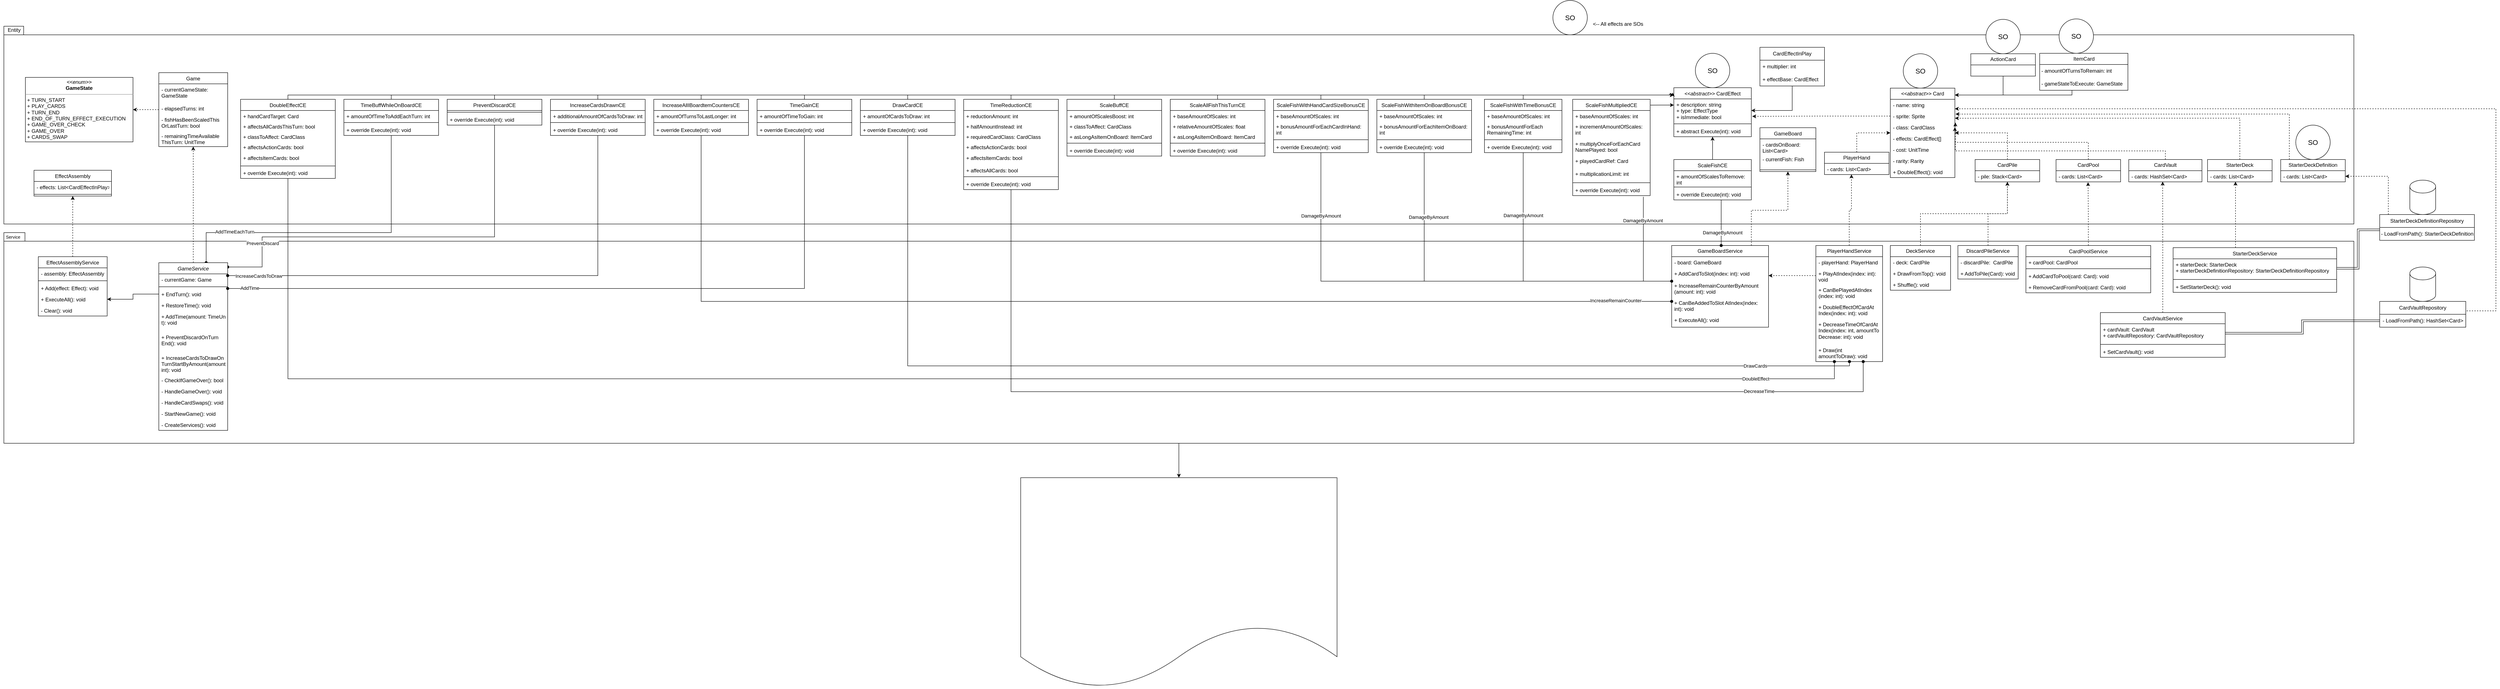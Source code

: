 <mxfile version="22.1.3" type="device">
  <diagram id="C5RBs43oDa-KdzZeNtuy" name="Page-1">
    <mxGraphModel dx="6012" dy="522" grid="1" gridSize="10" guides="1" tooltips="1" connect="1" arrows="1" fold="1" page="1" pageScale="1" pageWidth="827" pageHeight="1169" math="0" shadow="0">
      <root>
        <mxCell id="WIyWlLk6GJQsqaUBKTNV-0" />
        <mxCell id="WIyWlLk6GJQsqaUBKTNV-1" parent="WIyWlLk6GJQsqaUBKTNV-0" />
        <mxCell id="dDIwDJEJSTGHqXr8lB01-47" value="" style="shape=folder;fontStyle=1;spacingTop=10;tabWidth=40;tabHeight=20;tabPosition=left;html=1;whiteSpace=wrap;" parent="WIyWlLk6GJQsqaUBKTNV-1" vertex="1">
          <mxGeometry x="-4330" y="670" width="5460" height="490" as="geometry" />
        </mxCell>
        <mxCell id="dDIwDJEJSTGHqXr8lB01-43" value="" style="shape=folder;fontStyle=1;spacingTop=10;tabWidth=40;tabHeight=20;tabPosition=left;html=1;whiteSpace=wrap;" parent="WIyWlLk6GJQsqaUBKTNV-1" vertex="1">
          <mxGeometry x="-4330" y="190" width="5460" height="460" as="geometry" />
        </mxCell>
        <mxCell id="dDIwDJEJSTGHqXr8lB01-5" style="edgeStyle=orthogonalEdgeStyle;rounded=0;orthogonalLoop=1;jettySize=auto;html=1;dashed=1;exitX=0.5;exitY=0;exitDx=0;exitDy=0;" parent="WIyWlLk6GJQsqaUBKTNV-1" source="qvqpCW7Pz-lQNfFqi8u_-4" target="dDIwDJEJSTGHqXr8lB01-2" edge="1">
          <mxGeometry relative="1" as="geometry" />
        </mxCell>
        <mxCell id="qvqpCW7Pz-lQNfFqi8u_-4" value="CardPile" style="swimlane;fontStyle=0;childLayout=stackLayout;horizontal=1;startSize=26;fillColor=none;horizontalStack=0;resizeParent=1;resizeParentMax=0;resizeLast=0;collapsible=1;marginBottom=0;whiteSpace=wrap;html=1;" parent="WIyWlLk6GJQsqaUBKTNV-1" vertex="1">
          <mxGeometry x="250" y="500" width="150" height="52" as="geometry" />
        </mxCell>
        <mxCell id="qvqpCW7Pz-lQNfFqi8u_-5" value="- pile: Stack&amp;lt;Card&amp;gt;" style="text;strokeColor=none;fillColor=none;align=left;verticalAlign=top;spacingLeft=4;spacingRight=4;overflow=hidden;rotatable=0;points=[[0,0.5],[1,0.5]];portConstraint=eastwest;whiteSpace=wrap;html=1;" parent="qvqpCW7Pz-lQNfFqi8u_-4" vertex="1">
          <mxGeometry y="26" width="150" height="26" as="geometry" />
        </mxCell>
        <mxCell id="dDIwDJEJSTGHqXr8lB01-6" style="edgeStyle=orthogonalEdgeStyle;rounded=0;orthogonalLoop=1;jettySize=auto;html=1;dashed=1;exitX=0.5;exitY=0;exitDx=0;exitDy=0;" parent="WIyWlLk6GJQsqaUBKTNV-1" source="qvqpCW7Pz-lQNfFqi8u_-8" target="qvqpCW7Pz-lQNfFqi8u_-4" edge="1">
          <mxGeometry relative="1" as="geometry" />
        </mxCell>
        <mxCell id="qvqpCW7Pz-lQNfFqi8u_-8" value="DeckService" style="swimlane;fontStyle=0;childLayout=stackLayout;horizontal=1;startSize=26;fillColor=none;horizontalStack=0;resizeParent=1;resizeParentMax=0;resizeLast=0;collapsible=1;marginBottom=0;whiteSpace=wrap;html=1;" parent="WIyWlLk6GJQsqaUBKTNV-1" vertex="1">
          <mxGeometry x="53" y="700" width="140" height="104" as="geometry" />
        </mxCell>
        <mxCell id="qvqpCW7Pz-lQNfFqi8u_-9" value="- deck: CardPile" style="text;strokeColor=none;fillColor=none;align=left;verticalAlign=top;spacingLeft=4;spacingRight=4;overflow=hidden;rotatable=0;points=[[0,0.5],[1,0.5]];portConstraint=eastwest;whiteSpace=wrap;html=1;" parent="qvqpCW7Pz-lQNfFqi8u_-8" vertex="1">
          <mxGeometry y="26" width="140" height="26" as="geometry" />
        </mxCell>
        <mxCell id="qvqpCW7Pz-lQNfFqi8u_-10" value="+ DrawFromTop(): void" style="text;strokeColor=none;fillColor=none;align=left;verticalAlign=top;spacingLeft=4;spacingRight=4;overflow=hidden;rotatable=0;points=[[0,0.5],[1,0.5]];portConstraint=eastwest;whiteSpace=wrap;html=1;" parent="qvqpCW7Pz-lQNfFqi8u_-8" vertex="1">
          <mxGeometry y="52" width="140" height="26" as="geometry" />
        </mxCell>
        <mxCell id="qvqpCW7Pz-lQNfFqi8u_-11" value="+ Shuffle(): void" style="text;strokeColor=none;fillColor=none;align=left;verticalAlign=top;spacingLeft=4;spacingRight=4;overflow=hidden;rotatable=0;points=[[0,0.5],[1,0.5]];portConstraint=eastwest;whiteSpace=wrap;html=1;" parent="qvqpCW7Pz-lQNfFqi8u_-8" vertex="1">
          <mxGeometry y="78" width="140" height="26" as="geometry" />
        </mxCell>
        <mxCell id="dDIwDJEJSTGHqXr8lB01-7" style="edgeStyle=orthogonalEdgeStyle;rounded=0;orthogonalLoop=1;jettySize=auto;html=1;dashed=1;" parent="WIyWlLk6GJQsqaUBKTNV-1" source="qvqpCW7Pz-lQNfFqi8u_-16" target="qvqpCW7Pz-lQNfFqi8u_-4" edge="1">
          <mxGeometry relative="1" as="geometry" />
        </mxCell>
        <mxCell id="qvqpCW7Pz-lQNfFqi8u_-16" value="DiscardPileService" style="swimlane;fontStyle=0;childLayout=stackLayout;horizontal=1;startSize=26;fillColor=none;horizontalStack=0;resizeParent=1;resizeParentMax=0;resizeLast=0;collapsible=1;marginBottom=0;whiteSpace=wrap;html=1;" parent="WIyWlLk6GJQsqaUBKTNV-1" vertex="1">
          <mxGeometry x="210" y="700" width="140" height="78" as="geometry" />
        </mxCell>
        <mxCell id="qvqpCW7Pz-lQNfFqi8u_-17" value="- discardPile:&amp;nbsp; CardPile" style="text;strokeColor=none;fillColor=none;align=left;verticalAlign=top;spacingLeft=4;spacingRight=4;overflow=hidden;rotatable=0;points=[[0,0.5],[1,0.5]];portConstraint=eastwest;whiteSpace=wrap;html=1;" parent="qvqpCW7Pz-lQNfFqi8u_-16" vertex="1">
          <mxGeometry y="26" width="140" height="26" as="geometry" />
        </mxCell>
        <mxCell id="qvqpCW7Pz-lQNfFqi8u_-19" value="+ AddToPile(Card): void" style="text;strokeColor=none;fillColor=none;align=left;verticalAlign=top;spacingLeft=4;spacingRight=4;overflow=hidden;rotatable=0;points=[[0,0.5],[1,0.5]];portConstraint=eastwest;whiteSpace=wrap;html=1;" parent="qvqpCW7Pz-lQNfFqi8u_-16" vertex="1">
          <mxGeometry y="52" width="140" height="26" as="geometry" />
        </mxCell>
        <mxCell id="9NOFG1vIKV7tSebcZaDs-65" style="edgeStyle=orthogonalEdgeStyle;rounded=0;orthogonalLoop=1;jettySize=auto;html=1;dashed=1;exitX=1;exitY=0.5;exitDx=0;exitDy=0;" parent="WIyWlLk6GJQsqaUBKTNV-1" edge="1">
          <mxGeometry relative="1" as="geometry">
            <mxPoint x="1390" y="862" as="sourcePoint" />
            <mxPoint x="203" y="382" as="targetPoint" />
            <Array as="points">
              <mxPoint x="1390" y="852" />
              <mxPoint x="1460" y="852" />
              <mxPoint x="1460" y="382" />
            </Array>
          </mxGeometry>
        </mxCell>
        <mxCell id="qvqpCW7Pz-lQNfFqi8u_-26" value="CardVaultRepository" style="swimlane;fontStyle=0;childLayout=stackLayout;horizontal=1;startSize=30;fillColor=none;horizontalStack=0;resizeParent=1;resizeParentMax=0;resizeLast=0;collapsible=1;marginBottom=0;whiteSpace=wrap;html=1;" parent="WIyWlLk6GJQsqaUBKTNV-1" vertex="1">
          <mxGeometry x="1190" y="830" width="200" height="60" as="geometry">
            <mxRectangle x="620" y="30" width="150" height="30" as="alternateBounds" />
          </mxGeometry>
        </mxCell>
        <mxCell id="qvqpCW7Pz-lQNfFqi8u_-29" value="- LoadFromPath(): HashSet&amp;lt;Card&amp;gt;" style="text;html=1;align=center;verticalAlign=middle;resizable=0;points=[];autosize=1;strokeColor=none;fillColor=none;" parent="qvqpCW7Pz-lQNfFqi8u_-26" vertex="1">
          <mxGeometry y="30" width="200" height="30" as="geometry" />
        </mxCell>
        <mxCell id="dDIwDJEJSTGHqXr8lB01-4" style="edgeStyle=orthogonalEdgeStyle;rounded=0;orthogonalLoop=1;jettySize=auto;html=1;dashed=1;exitX=0.5;exitY=0;exitDx=0;exitDy=0;" parent="WIyWlLk6GJQsqaUBKTNV-1" source="qvqpCW7Pz-lQNfFqi8u_-32" target="dDIwDJEJSTGHqXr8lB01-2" edge="1">
          <mxGeometry relative="1" as="geometry" />
        </mxCell>
        <mxCell id="qvqpCW7Pz-lQNfFqi8u_-32" value="PlayerHand" style="swimlane;fontStyle=0;childLayout=stackLayout;horizontal=1;startSize=26;fillColor=none;horizontalStack=0;resizeParent=1;resizeParentMax=0;resizeLast=0;collapsible=1;marginBottom=0;whiteSpace=wrap;html=1;" parent="WIyWlLk6GJQsqaUBKTNV-1" vertex="1">
          <mxGeometry x="-100" y="483" width="150" height="52" as="geometry" />
        </mxCell>
        <mxCell id="qvqpCW7Pz-lQNfFqi8u_-33" value="- cards: List&amp;lt;Card&amp;gt;" style="text;strokeColor=none;fillColor=none;align=left;verticalAlign=top;spacingLeft=4;spacingRight=4;overflow=hidden;rotatable=0;points=[[0,0.5],[1,0.5]];portConstraint=eastwest;whiteSpace=wrap;html=1;" parent="qvqpCW7Pz-lQNfFqi8u_-32" vertex="1">
          <mxGeometry y="26" width="150" height="26" as="geometry" />
        </mxCell>
        <mxCell id="9NOFG1vIKV7tSebcZaDs-73" style="edgeStyle=orthogonalEdgeStyle;rounded=0;orthogonalLoop=1;jettySize=auto;html=1;entryX=0.418;entryY=0.992;entryDx=0;entryDy=0;entryPerimeter=0;dashed=1;" parent="WIyWlLk6GJQsqaUBKTNV-1" source="qvqpCW7Pz-lQNfFqi8u_-35" target="qvqpCW7Pz-lQNfFqi8u_-33" edge="1">
          <mxGeometry relative="1" as="geometry" />
        </mxCell>
        <mxCell id="9NOFG1vIKV7tSebcZaDs-74" style="edgeStyle=orthogonalEdgeStyle;rounded=0;orthogonalLoop=1;jettySize=auto;html=1;dashed=1;" parent="WIyWlLk6GJQsqaUBKTNV-1" source="qvqpCW7Pz-lQNfFqi8u_-35" target="dDIwDJEJSTGHqXr8lB01-23" edge="1">
          <mxGeometry relative="1" as="geometry">
            <Array as="points">
              <mxPoint x="-200" y="770" />
              <mxPoint x="-200" y="770" />
            </Array>
          </mxGeometry>
        </mxCell>
        <mxCell id="qvqpCW7Pz-lQNfFqi8u_-35" value="PlayerHandService" style="swimlane;fontStyle=0;childLayout=stackLayout;horizontal=1;startSize=26;fillColor=none;horizontalStack=0;resizeParent=1;resizeParentMax=0;resizeLast=0;collapsible=1;marginBottom=0;whiteSpace=wrap;html=1;" parent="WIyWlLk6GJQsqaUBKTNV-1" vertex="1">
          <mxGeometry x="-120" y="700" width="155" height="270" as="geometry" />
        </mxCell>
        <mxCell id="qvqpCW7Pz-lQNfFqi8u_-36" value="- playerHand: PlayerHand" style="text;strokeColor=none;fillColor=none;align=left;verticalAlign=top;spacingLeft=4;spacingRight=4;overflow=hidden;rotatable=0;points=[[0,0.5],[1,0.5]];portConstraint=eastwest;whiteSpace=wrap;html=1;" parent="qvqpCW7Pz-lQNfFqi8u_-35" vertex="1">
          <mxGeometry y="26" width="155" height="26" as="geometry" />
        </mxCell>
        <mxCell id="qvqpCW7Pz-lQNfFqi8u_-37" value="+ PlayAtIndex(index: int): void" style="text;strokeColor=none;fillColor=none;align=left;verticalAlign=top;spacingLeft=4;spacingRight=4;overflow=hidden;rotatable=0;points=[[0,0.5],[1,0.5]];portConstraint=eastwest;whiteSpace=wrap;html=1;" parent="qvqpCW7Pz-lQNfFqi8u_-35" vertex="1">
          <mxGeometry y="52" width="155" height="38" as="geometry" />
        </mxCell>
        <mxCell id="qvqpCW7Pz-lQNfFqi8u_-39" value="+ CanBePlayedAtIndex&lt;br&gt;(index: int): void" style="text;strokeColor=none;fillColor=none;align=left;verticalAlign=top;spacingLeft=4;spacingRight=4;overflow=hidden;rotatable=0;points=[[0,0.5],[1,0.5]];portConstraint=eastwest;whiteSpace=wrap;html=1;" parent="qvqpCW7Pz-lQNfFqi8u_-35" vertex="1">
          <mxGeometry y="90" width="155" height="40" as="geometry" />
        </mxCell>
        <mxCell id="jd7sBL_ZRLo0PxZRcB78-33" value="+ DoubleEffectOfCardAt Index(index: int): void" style="text;strokeColor=none;fillColor=none;align=left;verticalAlign=top;spacingLeft=4;spacingRight=4;overflow=hidden;rotatable=0;points=[[0,0.5],[1,0.5]];portConstraint=eastwest;whiteSpace=wrap;html=1;" parent="qvqpCW7Pz-lQNfFqi8u_-35" vertex="1">
          <mxGeometry y="130" width="155" height="40" as="geometry" />
        </mxCell>
        <mxCell id="jd7sBL_ZRLo0PxZRcB78-66" value="+ DecreaseTimeOfCardAt Index(index: int, amountTo Decrease: int): void" style="text;strokeColor=none;fillColor=none;align=left;verticalAlign=top;spacingLeft=4;spacingRight=4;overflow=hidden;rotatable=0;points=[[0,0.5],[1,0.5]];portConstraint=eastwest;whiteSpace=wrap;html=1;" parent="qvqpCW7Pz-lQNfFqi8u_-35" vertex="1">
          <mxGeometry y="170" width="155" height="60" as="geometry" />
        </mxCell>
        <mxCell id="4" value="+ Draw(int amountToDraw): void" style="text;strokeColor=none;fillColor=none;align=left;verticalAlign=top;spacingLeft=4;spacingRight=4;overflow=hidden;rotatable=0;points=[[0,0.5],[1,0.5]];portConstraint=eastwest;whiteSpace=wrap;html=1;" parent="qvqpCW7Pz-lQNfFqi8u_-35" vertex="1">
          <mxGeometry y="230" width="155" height="40" as="geometry" />
        </mxCell>
        <mxCell id="dDIwDJEJSTGHqXr8lB01-2" value="&lt;i style=&quot;border-color: var(--border-color);&quot;&gt;&amp;lt;&amp;lt;abstract&amp;gt;&amp;gt;&amp;nbsp;&lt;/i&gt;Card" style="swimlane;fontStyle=0;childLayout=stackLayout;horizontal=1;startSize=26;fillColor=none;horizontalStack=0;resizeParent=1;resizeParentMax=0;resizeLast=0;collapsible=1;marginBottom=0;whiteSpace=wrap;html=1;" parent="WIyWlLk6GJQsqaUBKTNV-1" vertex="1">
          <mxGeometry x="53" y="334" width="150" height="208" as="geometry" />
        </mxCell>
        <mxCell id="dDIwDJEJSTGHqXr8lB01-10" value="- name: string" style="text;strokeColor=none;fillColor=none;align=left;verticalAlign=top;spacingLeft=4;spacingRight=4;overflow=hidden;rotatable=0;points=[[0,0.5],[1,0.5]];portConstraint=eastwest;whiteSpace=wrap;html=1;" parent="dDIwDJEJSTGHqXr8lB01-2" vertex="1">
          <mxGeometry y="26" width="150" height="26" as="geometry" />
        </mxCell>
        <mxCell id="dDIwDJEJSTGHqXr8lB01-11" value="- sprite: Sprite" style="text;strokeColor=none;fillColor=none;align=left;verticalAlign=top;spacingLeft=4;spacingRight=4;overflow=hidden;rotatable=0;points=[[0,0.5],[1,0.5]];portConstraint=eastwest;whiteSpace=wrap;html=1;" parent="dDIwDJEJSTGHqXr8lB01-2" vertex="1">
          <mxGeometry y="52" width="150" height="26" as="geometry" />
        </mxCell>
        <mxCell id="FwULBE35Prdf7N5nhsue-0" value="- class: CardClass" style="text;strokeColor=none;fillColor=none;align=left;verticalAlign=top;spacingLeft=4;spacingRight=4;overflow=hidden;rotatable=0;points=[[0,0.5],[1,0.5]];portConstraint=eastwest;whiteSpace=wrap;html=1;" parent="dDIwDJEJSTGHqXr8lB01-2" vertex="1">
          <mxGeometry y="78" width="150" height="26" as="geometry" />
        </mxCell>
        <mxCell id="kyEuraz-bxoVGQhwH_C7-1" value="- effects: CardEffect[]" style="text;strokeColor=none;fillColor=none;align=left;verticalAlign=top;spacingLeft=4;spacingRight=4;overflow=hidden;rotatable=0;points=[[0,0.5],[1,0.5]];portConstraint=eastwest;whiteSpace=wrap;html=1;" parent="dDIwDJEJSTGHqXr8lB01-2" vertex="1">
          <mxGeometry y="104" width="150" height="26" as="geometry" />
        </mxCell>
        <mxCell id="kyEuraz-bxoVGQhwH_C7-23" value="- cost: UnitTime" style="text;strokeColor=none;fillColor=none;align=left;verticalAlign=top;spacingLeft=4;spacingRight=4;overflow=hidden;rotatable=0;points=[[0,0.5],[1,0.5]];portConstraint=eastwest;whiteSpace=wrap;html=1;" parent="dDIwDJEJSTGHqXr8lB01-2" vertex="1">
          <mxGeometry y="130" width="150" height="26" as="geometry" />
        </mxCell>
        <mxCell id="kyEuraz-bxoVGQhwH_C7-35" value="- rarity: Rarity" style="text;strokeColor=none;fillColor=none;align=left;verticalAlign=top;spacingLeft=4;spacingRight=4;overflow=hidden;rotatable=0;points=[[0,0.5],[1,0.5]];portConstraint=eastwest;whiteSpace=wrap;html=1;" parent="dDIwDJEJSTGHqXr8lB01-2" vertex="1">
          <mxGeometry y="156" width="150" height="26" as="geometry" />
        </mxCell>
        <mxCell id="jd7sBL_ZRLo0PxZRcB78-32" value="+ DoubleEffect(): void" style="text;strokeColor=none;fillColor=none;align=left;verticalAlign=top;spacingLeft=4;spacingRight=4;overflow=hidden;rotatable=0;points=[[0,0.5],[1,0.5]];portConstraint=eastwest;whiteSpace=wrap;html=1;" parent="dDIwDJEJSTGHqXr8lB01-2" vertex="1">
          <mxGeometry y="182" width="150" height="26" as="geometry" />
        </mxCell>
        <mxCell id="jd7sBL_ZRLo0PxZRcB78-43" style="edgeStyle=orthogonalEdgeStyle;rounded=0;orthogonalLoop=1;jettySize=auto;html=1;dashed=1;" parent="WIyWlLk6GJQsqaUBKTNV-1" source="dDIwDJEJSTGHqXr8lB01-23" target="jd7sBL_ZRLo0PxZRcB78-39" edge="1">
          <mxGeometry relative="1" as="geometry">
            <Array as="points">
              <mxPoint x="-270" y="618" />
              <mxPoint x="-185" y="618" />
            </Array>
          </mxGeometry>
        </mxCell>
        <mxCell id="dDIwDJEJSTGHqXr8lB01-23" value="GameBoardService" style="swimlane;fontStyle=0;childLayout=stackLayout;horizontal=1;startSize=26;fillColor=none;horizontalStack=0;resizeParent=1;resizeParentMax=0;resizeLast=0;collapsible=1;marginBottom=0;whiteSpace=wrap;html=1;" parent="WIyWlLk6GJQsqaUBKTNV-1" vertex="1">
          <mxGeometry x="-455" y="700" width="225" height="190" as="geometry" />
        </mxCell>
        <mxCell id="dDIwDJEJSTGHqXr8lB01-24" value="- board: GameBoard" style="text;strokeColor=none;fillColor=none;align=left;verticalAlign=top;spacingLeft=4;spacingRight=4;overflow=hidden;rotatable=0;points=[[0,0.5],[1,0.5]];portConstraint=eastwest;whiteSpace=wrap;html=1;" parent="dDIwDJEJSTGHqXr8lB01-23" vertex="1">
          <mxGeometry y="26" width="225" height="26" as="geometry" />
        </mxCell>
        <mxCell id="dDIwDJEJSTGHqXr8lB01-25" value="+ AddCardToSlot(index: int): void" style="text;strokeColor=none;fillColor=none;align=left;verticalAlign=top;spacingLeft=4;spacingRight=4;overflow=hidden;rotatable=0;points=[[0,0.5],[1,0.5]];portConstraint=eastwest;whiteSpace=wrap;html=1;" parent="dDIwDJEJSTGHqXr8lB01-23" vertex="1">
          <mxGeometry y="52" width="225" height="28" as="geometry" />
        </mxCell>
        <mxCell id="jd7sBL_ZRLo0PxZRcB78-57" value="+ IncreaseRemainCounterByAmount (amount: int): void" style="text;strokeColor=none;fillColor=none;align=left;verticalAlign=top;spacingLeft=4;spacingRight=4;overflow=hidden;rotatable=0;points=[[0,0.5],[1,0.5]];portConstraint=eastwest;whiteSpace=wrap;html=1;" parent="dDIwDJEJSTGHqXr8lB01-23" vertex="1">
          <mxGeometry y="80" width="225" height="40" as="geometry" />
        </mxCell>
        <mxCell id="dDIwDJEJSTGHqXr8lB01-26" value="+ CanBeAddedToSlot AtIndex(index: int): void" style="text;strokeColor=none;fillColor=none;align=left;verticalAlign=top;spacingLeft=4;spacingRight=4;overflow=hidden;rotatable=0;points=[[0,0.5],[1,0.5]];portConstraint=eastwest;whiteSpace=wrap;html=1;" parent="dDIwDJEJSTGHqXr8lB01-23" vertex="1">
          <mxGeometry y="120" width="225" height="40" as="geometry" />
        </mxCell>
        <mxCell id="jd7sBL_ZRLo0PxZRcB78-45" value="+ ExecuteAll(): void" style="text;strokeColor=none;fillColor=none;align=left;verticalAlign=top;spacingLeft=4;spacingRight=4;overflow=hidden;rotatable=0;points=[[0,0.5],[1,0.5]];portConstraint=eastwest;whiteSpace=wrap;html=1;" parent="dDIwDJEJSTGHqXr8lB01-23" vertex="1">
          <mxGeometry y="160" width="225" height="30" as="geometry" />
        </mxCell>
        <mxCell id="dDIwDJEJSTGHqXr8lB01-46" value="Entity" style="text;html=1;strokeColor=none;fillColor=none;align=center;verticalAlign=middle;whiteSpace=wrap;rounded=0;" parent="WIyWlLk6GJQsqaUBKTNV-1" vertex="1">
          <mxGeometry x="-4326" y="189" width="40" height="20" as="geometry" />
        </mxCell>
        <mxCell id="dDIwDJEJSTGHqXr8lB01-48" value="Service" style="text;html=1;align=center;verticalAlign=middle;resizable=0;points=[];autosize=1;strokeColor=none;fillColor=none;fontSize=10;" parent="WIyWlLk6GJQsqaUBKTNV-1" vertex="1">
          <mxGeometry x="-4339" y="665" width="60" height="30" as="geometry" />
        </mxCell>
        <mxCell id="dDIwDJEJSTGHqXr8lB01-51" value="" style="shape=cylinder3;whiteSpace=wrap;html=1;boundedLbl=1;backgroundOutline=1;size=15;" parent="WIyWlLk6GJQsqaUBKTNV-1" vertex="1">
          <mxGeometry x="1260" y="750" width="60" height="80" as="geometry" />
        </mxCell>
        <mxCell id="kyEuraz-bxoVGQhwH_C7-42" value="&lt;i&gt;&lt;span style=&quot;font-weight: normal;&quot;&gt;&amp;lt;&amp;lt;abstract&amp;gt;&amp;gt;&lt;/span&gt;&amp;nbsp;&lt;/i&gt;&lt;span style=&quot;font-weight: normal;&quot;&gt;CardEffect&lt;/span&gt;" style="swimlane;fontStyle=1;align=center;verticalAlign=top;childLayout=stackLayout;horizontal=1;startSize=26;horizontalStack=0;resizeParent=1;resizeParentMax=0;resizeLast=0;collapsible=1;marginBottom=0;whiteSpace=wrap;html=1;" parent="WIyWlLk6GJQsqaUBKTNV-1" vertex="1">
          <mxGeometry x="-450" y="333" width="180" height="114" as="geometry">
            <mxRectangle x="-450" y="143" width="140" height="30" as="alternateBounds" />
          </mxGeometry>
        </mxCell>
        <mxCell id="kyEuraz-bxoVGQhwH_C7-43" value="+ description: string&lt;br&gt;+ type: EffectType&lt;br&gt;+ isImmediate: bool" style="text;strokeColor=none;fillColor=none;align=left;verticalAlign=top;spacingLeft=4;spacingRight=4;overflow=hidden;rotatable=0;points=[[0,0.5],[1,0.5]];portConstraint=eastwest;whiteSpace=wrap;html=1;" parent="kyEuraz-bxoVGQhwH_C7-42" vertex="1">
          <mxGeometry y="26" width="180" height="54" as="geometry" />
        </mxCell>
        <mxCell id="kyEuraz-bxoVGQhwH_C7-44" value="" style="line;strokeWidth=1;fillColor=none;align=left;verticalAlign=middle;spacingTop=-1;spacingLeft=3;spacingRight=3;rotatable=0;labelPosition=right;points=[];portConstraint=eastwest;strokeColor=inherit;" parent="kyEuraz-bxoVGQhwH_C7-42" vertex="1">
          <mxGeometry y="80" width="180" height="8" as="geometry" />
        </mxCell>
        <mxCell id="kyEuraz-bxoVGQhwH_C7-45" value="+ abstract Execute(int): void" style="text;strokeColor=none;fillColor=none;align=left;verticalAlign=top;spacingLeft=4;spacingRight=4;overflow=hidden;rotatable=0;points=[[0,0.5],[1,0.5]];portConstraint=eastwest;whiteSpace=wrap;html=1;" parent="kyEuraz-bxoVGQhwH_C7-42" vertex="1">
          <mxGeometry y="88" width="180" height="26" as="geometry" />
        </mxCell>
        <mxCell id="kyEuraz-bxoVGQhwH_C7-54" style="edgeStyle=orthogonalEdgeStyle;rounded=0;orthogonalLoop=1;jettySize=auto;html=1;entryX=1.012;entryY=0.752;entryDx=0;entryDy=0;entryPerimeter=0;dashed=1;" parent="WIyWlLk6GJQsqaUBKTNV-1" source="dDIwDJEJSTGHqXr8lB01-11" target="kyEuraz-bxoVGQhwH_C7-43" edge="1">
          <mxGeometry relative="1" as="geometry" />
        </mxCell>
        <mxCell id="9NOFG1vIKV7tSebcZaDs-66" style="edgeStyle=orthogonalEdgeStyle;rounded=0;orthogonalLoop=1;jettySize=auto;html=1;entryX=0.463;entryY=0.981;entryDx=0;entryDy=0;entryPerimeter=0;dashed=1;" parent="WIyWlLk6GJQsqaUBKTNV-1" source="9NOFG1vIKV7tSebcZaDs-21" target="9NOFG1vIKV7tSebcZaDs-27" edge="1">
          <mxGeometry relative="1" as="geometry" />
        </mxCell>
        <mxCell id="9NOFG1vIKV7tSebcZaDs-21" value="&lt;span style=&quot;font-weight: normal;&quot;&gt;CardVaultService&lt;/span&gt;" style="swimlane;fontStyle=1;align=center;verticalAlign=top;childLayout=stackLayout;horizontal=1;startSize=26;horizontalStack=0;resizeParent=1;resizeParentMax=0;resizeLast=0;collapsible=1;marginBottom=0;whiteSpace=wrap;html=1;" parent="WIyWlLk6GJQsqaUBKTNV-1" vertex="1">
          <mxGeometry x="541" y="856" width="290" height="104" as="geometry" />
        </mxCell>
        <mxCell id="9NOFG1vIKV7tSebcZaDs-22" value="+ cardVault: CardVault&lt;br&gt;+ cardVaultRepository: CardVaultRepository" style="text;strokeColor=none;fillColor=none;align=left;verticalAlign=top;spacingLeft=4;spacingRight=4;overflow=hidden;rotatable=0;points=[[0,0.5],[1,0.5]];portConstraint=eastwest;whiteSpace=wrap;html=1;" parent="9NOFG1vIKV7tSebcZaDs-21" vertex="1">
          <mxGeometry y="26" width="290" height="44" as="geometry" />
        </mxCell>
        <mxCell id="9NOFG1vIKV7tSebcZaDs-23" value="" style="line;strokeWidth=1;fillColor=none;align=left;verticalAlign=middle;spacingTop=-1;spacingLeft=3;spacingRight=3;rotatable=0;labelPosition=right;points=[];portConstraint=eastwest;strokeColor=inherit;" parent="9NOFG1vIKV7tSebcZaDs-21" vertex="1">
          <mxGeometry y="70" width="290" height="8" as="geometry" />
        </mxCell>
        <mxCell id="9NOFG1vIKV7tSebcZaDs-24" value="+ SetCardVault(): void" style="text;strokeColor=none;fillColor=none;align=left;verticalAlign=top;spacingLeft=4;spacingRight=4;overflow=hidden;rotatable=0;points=[[0,0.5],[1,0.5]];portConstraint=eastwest;whiteSpace=wrap;html=1;" parent="9NOFG1vIKV7tSebcZaDs-21" vertex="1">
          <mxGeometry y="78" width="290" height="26" as="geometry" />
        </mxCell>
        <mxCell id="9NOFG1vIKV7tSebcZaDs-80" style="edgeStyle=orthogonalEdgeStyle;rounded=0;orthogonalLoop=1;jettySize=auto;html=1;entryX=1.007;entryY=0.077;entryDx=0;entryDy=0;entryPerimeter=0;dashed=1;" parent="WIyWlLk6GJQsqaUBKTNV-1" source="9NOFG1vIKV7tSebcZaDs-26" edge="1">
          <mxGeometry relative="1" as="geometry">
            <mxPoint x="204.05" y="414.002" as="targetPoint" />
            <Array as="points">
              <mxPoint x="692" y="480" />
              <mxPoint x="204" y="480" />
            </Array>
          </mxGeometry>
        </mxCell>
        <mxCell id="9NOFG1vIKV7tSebcZaDs-26" value="CardVault" style="swimlane;fontStyle=0;childLayout=stackLayout;horizontal=1;startSize=26;fillColor=none;horizontalStack=0;resizeParent=1;resizeParentMax=0;resizeLast=0;collapsible=1;marginBottom=0;whiteSpace=wrap;html=1;" parent="WIyWlLk6GJQsqaUBKTNV-1" vertex="1">
          <mxGeometry x="607" y="500" width="170" height="52" as="geometry" />
        </mxCell>
        <mxCell id="9NOFG1vIKV7tSebcZaDs-27" value="- cards: HashSet&amp;lt;Card&amp;gt;" style="text;strokeColor=none;fillColor=none;align=left;verticalAlign=top;spacingLeft=4;spacingRight=4;overflow=hidden;rotatable=0;points=[[0,0.5],[1,0.5]];portConstraint=eastwest;whiteSpace=wrap;html=1;" parent="9NOFG1vIKV7tSebcZaDs-26" vertex="1">
          <mxGeometry y="26" width="170" height="26" as="geometry" />
        </mxCell>
        <mxCell id="9NOFG1vIKV7tSebcZaDs-30" style="edgeStyle=orthogonalEdgeStyle;rounded=0;orthogonalLoop=1;jettySize=auto;html=1;shape=link;" parent="WIyWlLk6GJQsqaUBKTNV-1" source="9NOFG1vIKV7tSebcZaDs-22" target="qvqpCW7Pz-lQNfFqi8u_-29" edge="1">
          <mxGeometry relative="1" as="geometry" />
        </mxCell>
        <mxCell id="9NOFG1vIKV7tSebcZaDs-77" style="edgeStyle=orthogonalEdgeStyle;rounded=0;orthogonalLoop=1;jettySize=auto;html=1;dashed=1;" parent="WIyWlLk6GJQsqaUBKTNV-1" source="9NOFG1vIKV7tSebcZaDs-31" edge="1">
          <mxGeometry relative="1" as="geometry">
            <mxPoint x="203" y="425.048" as="targetPoint" />
            <Array as="points">
              <mxPoint x="513" y="460" />
              <mxPoint x="203" y="460" />
            </Array>
          </mxGeometry>
        </mxCell>
        <mxCell id="9NOFG1vIKV7tSebcZaDs-31" value="CardPool" style="swimlane;fontStyle=0;childLayout=stackLayout;horizontal=1;startSize=26;fillColor=none;horizontalStack=0;resizeParent=1;resizeParentMax=0;resizeLast=0;collapsible=1;marginBottom=0;whiteSpace=wrap;html=1;" parent="WIyWlLk6GJQsqaUBKTNV-1" vertex="1">
          <mxGeometry x="438" y="500" width="150" height="52" as="geometry" />
        </mxCell>
        <mxCell id="9NOFG1vIKV7tSebcZaDs-32" value="- cards: List&amp;lt;Card&amp;gt;" style="text;strokeColor=none;fillColor=none;align=left;verticalAlign=top;spacingLeft=4;spacingRight=4;overflow=hidden;rotatable=0;points=[[0,0.5],[1,0.5]];portConstraint=eastwest;whiteSpace=wrap;html=1;" parent="9NOFG1vIKV7tSebcZaDs-31" vertex="1">
          <mxGeometry y="26" width="150" height="26" as="geometry" />
        </mxCell>
        <mxCell id="9NOFG1vIKV7tSebcZaDs-41" style="edgeStyle=orthogonalEdgeStyle;rounded=0;orthogonalLoop=1;jettySize=auto;html=1;entryX=0.496;entryY=1.032;entryDx=0;entryDy=0;entryPerimeter=0;dashed=1;" parent="WIyWlLk6GJQsqaUBKTNV-1" source="9NOFG1vIKV7tSebcZaDs-33" target="9NOFG1vIKV7tSebcZaDs-32" edge="1">
          <mxGeometry relative="1" as="geometry" />
        </mxCell>
        <mxCell id="9NOFG1vIKV7tSebcZaDs-33" value="&lt;span style=&quot;font-weight: normal;&quot;&gt;CardPoolService&lt;/span&gt;" style="swimlane;fontStyle=1;align=center;verticalAlign=top;childLayout=stackLayout;horizontal=1;startSize=26;horizontalStack=0;resizeParent=1;resizeParentMax=0;resizeLast=0;collapsible=1;marginBottom=0;whiteSpace=wrap;html=1;" parent="WIyWlLk6GJQsqaUBKTNV-1" vertex="1">
          <mxGeometry x="368" y="700" width="290" height="110" as="geometry" />
        </mxCell>
        <mxCell id="9NOFG1vIKV7tSebcZaDs-34" value="+ cardPool:&amp;nbsp;CardPool" style="text;strokeColor=none;fillColor=none;align=left;verticalAlign=top;spacingLeft=4;spacingRight=4;overflow=hidden;rotatable=0;points=[[0,0.5],[1,0.5]];portConstraint=eastwest;whiteSpace=wrap;html=1;" parent="9NOFG1vIKV7tSebcZaDs-33" vertex="1">
          <mxGeometry y="26" width="290" height="24" as="geometry" />
        </mxCell>
        <mxCell id="9NOFG1vIKV7tSebcZaDs-35" value="" style="line;strokeWidth=1;fillColor=none;align=left;verticalAlign=middle;spacingTop=-1;spacingLeft=3;spacingRight=3;rotatable=0;labelPosition=right;points=[];portConstraint=eastwest;strokeColor=inherit;" parent="9NOFG1vIKV7tSebcZaDs-33" vertex="1">
          <mxGeometry y="50" width="290" height="8" as="geometry" />
        </mxCell>
        <mxCell id="9NOFG1vIKV7tSebcZaDs-36" value="+ AddCardToPool(card: Card): void" style="text;strokeColor=none;fillColor=none;align=left;verticalAlign=top;spacingLeft=4;spacingRight=4;overflow=hidden;rotatable=0;points=[[0,0.5],[1,0.5]];portConstraint=eastwest;whiteSpace=wrap;html=1;" parent="9NOFG1vIKV7tSebcZaDs-33" vertex="1">
          <mxGeometry y="58" width="290" height="26" as="geometry" />
        </mxCell>
        <mxCell id="9NOFG1vIKV7tSebcZaDs-62" value="+ RemoveCardFromPool(card: Card): void" style="text;strokeColor=none;fillColor=none;align=left;verticalAlign=top;spacingLeft=4;spacingRight=4;overflow=hidden;rotatable=0;points=[[0,0.5],[1,0.5]];portConstraint=eastwest;whiteSpace=wrap;html=1;" parent="9NOFG1vIKV7tSebcZaDs-33" vertex="1">
          <mxGeometry y="84" width="290" height="26" as="geometry" />
        </mxCell>
        <mxCell id="9NOFG1vIKV7tSebcZaDs-81" style="edgeStyle=orthogonalEdgeStyle;rounded=0;orthogonalLoop=1;jettySize=auto;html=1;entryX=1.001;entryY=0.69;entryDx=0;entryDy=0;entryPerimeter=0;dashed=1;" parent="WIyWlLk6GJQsqaUBKTNV-1" source="9NOFG1vIKV7tSebcZaDs-37" target="dDIwDJEJSTGHqXr8lB01-11" edge="1">
          <mxGeometry relative="1" as="geometry" />
        </mxCell>
        <mxCell id="9NOFG1vIKV7tSebcZaDs-37" value="StarterDeck" style="swimlane;fontStyle=0;childLayout=stackLayout;horizontal=1;startSize=26;fillColor=none;horizontalStack=0;resizeParent=1;resizeParentMax=0;resizeLast=0;collapsible=1;marginBottom=0;whiteSpace=wrap;html=1;" parent="WIyWlLk6GJQsqaUBKTNV-1" vertex="1">
          <mxGeometry x="790" y="500" width="150" height="52" as="geometry" />
        </mxCell>
        <mxCell id="9NOFG1vIKV7tSebcZaDs-38" value="- cards: List&amp;lt;Card&amp;gt;" style="text;strokeColor=none;fillColor=none;align=left;verticalAlign=top;spacingLeft=4;spacingRight=4;overflow=hidden;rotatable=0;points=[[0,0.5],[1,0.5]];portConstraint=eastwest;whiteSpace=wrap;html=1;" parent="9NOFG1vIKV7tSebcZaDs-37" vertex="1">
          <mxGeometry y="26" width="150" height="26" as="geometry" />
        </mxCell>
        <mxCell id="9NOFG1vIKV7tSebcZaDs-42" value="" style="shape=cylinder3;whiteSpace=wrap;html=1;boundedLbl=1;backgroundOutline=1;size=15;" parent="WIyWlLk6GJQsqaUBKTNV-1" vertex="1">
          <mxGeometry x="1260" y="548" width="60" height="80" as="geometry" />
        </mxCell>
        <mxCell id="9NOFG1vIKV7tSebcZaDs-63" style="edgeStyle=orthogonalEdgeStyle;rounded=0;orthogonalLoop=1;jettySize=auto;html=1;dashed=1;" parent="WIyWlLk6GJQsqaUBKTNV-1" source="9NOFG1vIKV7tSebcZaDs-43" target="9NOFG1vIKV7tSebcZaDs-59" edge="1">
          <mxGeometry relative="1" as="geometry">
            <Array as="points">
              <mxPoint x="1210" y="539" />
            </Array>
          </mxGeometry>
        </mxCell>
        <mxCell id="9NOFG1vIKV7tSebcZaDs-43" value="StarterDeckDefinitionRepository" style="swimlane;fontStyle=0;childLayout=stackLayout;horizontal=1;startSize=30;fillColor=none;horizontalStack=0;resizeParent=1;resizeParentMax=0;resizeLast=0;collapsible=1;marginBottom=0;whiteSpace=wrap;html=1;" parent="WIyWlLk6GJQsqaUBKTNV-1" vertex="1">
          <mxGeometry x="1190" y="628" width="220" height="60" as="geometry">
            <mxRectangle x="620" y="30" width="150" height="30" as="alternateBounds" />
          </mxGeometry>
        </mxCell>
        <mxCell id="9NOFG1vIKV7tSebcZaDs-44" value="- LoadFromPath(): StarterDeckDefinition" style="text;html=1;align=center;verticalAlign=middle;resizable=0;points=[];autosize=1;strokeColor=none;fillColor=none;" parent="9NOFG1vIKV7tSebcZaDs-43" vertex="1">
          <mxGeometry y="30" width="220" height="30" as="geometry" />
        </mxCell>
        <mxCell id="9NOFG1vIKV7tSebcZaDs-53" style="edgeStyle=orthogonalEdgeStyle;rounded=0;orthogonalLoop=1;jettySize=auto;html=1;entryX=0.433;entryY=0.981;entryDx=0;entryDy=0;entryPerimeter=0;dashed=1;" parent="WIyWlLk6GJQsqaUBKTNV-1" source="9NOFG1vIKV7tSebcZaDs-47" target="9NOFG1vIKV7tSebcZaDs-38" edge="1">
          <mxGeometry relative="1" as="geometry">
            <Array as="points">
              <mxPoint x="855" y="670" />
              <mxPoint x="855" y="670" />
            </Array>
          </mxGeometry>
        </mxCell>
        <mxCell id="9NOFG1vIKV7tSebcZaDs-47" value="&lt;span style=&quot;font-weight: normal;&quot;&gt;StarterDeckService&lt;/span&gt;" style="swimlane;fontStyle=1;align=center;verticalAlign=top;childLayout=stackLayout;horizontal=1;startSize=26;horizontalStack=0;resizeParent=1;resizeParentMax=0;resizeLast=0;collapsible=1;marginBottom=0;whiteSpace=wrap;html=1;" parent="WIyWlLk6GJQsqaUBKTNV-1" vertex="1">
          <mxGeometry x="710" y="705" width="380" height="104" as="geometry" />
        </mxCell>
        <mxCell id="9NOFG1vIKV7tSebcZaDs-48" value="+ starterDeck: StarterDeck&lt;br&gt;+ starterDeckDefinitionRepository:&amp;nbsp;StarterDeckDefinitionRepository" style="text;strokeColor=none;fillColor=none;align=left;verticalAlign=top;spacingLeft=4;spacingRight=4;overflow=hidden;rotatable=0;points=[[0,0.5],[1,0.5]];portConstraint=eastwest;whiteSpace=wrap;html=1;" parent="9NOFG1vIKV7tSebcZaDs-47" vertex="1">
          <mxGeometry y="26" width="380" height="44" as="geometry" />
        </mxCell>
        <mxCell id="9NOFG1vIKV7tSebcZaDs-49" value="" style="line;strokeWidth=1;fillColor=none;align=left;verticalAlign=middle;spacingTop=-1;spacingLeft=3;spacingRight=3;rotatable=0;labelPosition=right;points=[];portConstraint=eastwest;strokeColor=inherit;" parent="9NOFG1vIKV7tSebcZaDs-47" vertex="1">
          <mxGeometry y="70" width="380" height="8" as="geometry" />
        </mxCell>
        <mxCell id="9NOFG1vIKV7tSebcZaDs-50" value="+ SetStarterDeck(): void" style="text;strokeColor=none;fillColor=none;align=left;verticalAlign=top;spacingLeft=4;spacingRight=4;overflow=hidden;rotatable=0;points=[[0,0.5],[1,0.5]];portConstraint=eastwest;whiteSpace=wrap;html=1;" parent="9NOFG1vIKV7tSebcZaDs-47" vertex="1">
          <mxGeometry y="78" width="380" height="26" as="geometry" />
        </mxCell>
        <mxCell id="9NOFG1vIKV7tSebcZaDs-82" style="edgeStyle=orthogonalEdgeStyle;rounded=0;orthogonalLoop=1;jettySize=auto;html=1;entryX=1.01;entryY=0.321;entryDx=0;entryDy=0;entryPerimeter=0;dashed=1;" parent="WIyWlLk6GJQsqaUBKTNV-1" source="9NOFG1vIKV7tSebcZaDs-58" target="dDIwDJEJSTGHqXr8lB01-11" edge="1">
          <mxGeometry relative="1" as="geometry">
            <Array as="points">
              <mxPoint x="980" y="394" />
            </Array>
          </mxGeometry>
        </mxCell>
        <mxCell id="9NOFG1vIKV7tSebcZaDs-58" value="StarterDeckDefinition" style="swimlane;fontStyle=0;childLayout=stackLayout;horizontal=1;startSize=26;fillColor=none;horizontalStack=0;resizeParent=1;resizeParentMax=0;resizeLast=0;collapsible=1;marginBottom=0;whiteSpace=wrap;html=1;" parent="WIyWlLk6GJQsqaUBKTNV-1" vertex="1">
          <mxGeometry x="960" y="500" width="150" height="52" as="geometry" />
        </mxCell>
        <mxCell id="9NOFG1vIKV7tSebcZaDs-59" value="- cards: List&amp;lt;Card&amp;gt;" style="text;strokeColor=none;fillColor=none;align=left;verticalAlign=top;spacingLeft=4;spacingRight=4;overflow=hidden;rotatable=0;points=[[0,0.5],[1,0.5]];portConstraint=eastwest;whiteSpace=wrap;html=1;" parent="9NOFG1vIKV7tSebcZaDs-58" vertex="1">
          <mxGeometry y="26" width="150" height="26" as="geometry" />
        </mxCell>
        <mxCell id="9NOFG1vIKV7tSebcZaDs-60" value="SO" style="ellipse;shape=umlEntity;whiteSpace=wrap;html=1;fontSize=16;" parent="WIyWlLk6GJQsqaUBKTNV-1" vertex="1">
          <mxGeometry x="995" y="420" width="80" height="80" as="geometry" />
        </mxCell>
        <mxCell id="9NOFG1vIKV7tSebcZaDs-61" style="edgeStyle=orthogonalEdgeStyle;rounded=0;orthogonalLoop=1;jettySize=auto;html=1;shape=link;entryX=0;entryY=0.183;entryDx=0;entryDy=0;entryPerimeter=0;" parent="WIyWlLk6GJQsqaUBKTNV-1" source="9NOFG1vIKV7tSebcZaDs-48" target="9NOFG1vIKV7tSebcZaDs-44" edge="1">
          <mxGeometry relative="1" as="geometry" />
        </mxCell>
        <mxCell id="glfExYMYrv6Kglk-eBwV-0" value="SO" style="ellipse;shape=umlEntity;whiteSpace=wrap;html=1;fontSize=16;" parent="WIyWlLk6GJQsqaUBKTNV-1" vertex="1">
          <mxGeometry x="-731" y="130" width="80" height="80" as="geometry" />
        </mxCell>
        <mxCell id="glfExYMYrv6Kglk-eBwV-1" value="&amp;lt;-- All effects are SOs" style="text;html=1;align=center;verticalAlign=middle;resizable=0;points=[];autosize=1;strokeColor=none;fillColor=none;" parent="WIyWlLk6GJQsqaUBKTNV-1" vertex="1">
          <mxGeometry x="-650" y="170" width="140" height="30" as="geometry" />
        </mxCell>
        <mxCell id="glfExYMYrv6Kglk-eBwV-11" style="edgeStyle=orthogonalEdgeStyle;rounded=0;orthogonalLoop=1;jettySize=auto;html=1;endArrow=oval;endFill=1;" parent="WIyWlLk6GJQsqaUBKTNV-1" source="glfExYMYrv6Kglk-eBwV-5" target="dDIwDJEJSTGHqXr8lB01-23" edge="1">
          <mxGeometry relative="1" as="geometry">
            <Array as="points">
              <mxPoint x="-340" y="660" />
              <mxPoint x="-340" y="660" />
            </Array>
          </mxGeometry>
        </mxCell>
        <mxCell id="glfExYMYrv6Kglk-eBwV-12" value="DamageByAmount" style="edgeLabel;html=1;align=center;verticalAlign=middle;resizable=0;points=[];" parent="glfExYMYrv6Kglk-eBwV-11" vertex="1" connectable="0">
          <mxGeometry x="-0.689" y="1" relative="1" as="geometry">
            <mxPoint x="2" y="59" as="offset" />
          </mxGeometry>
        </mxCell>
        <mxCell id="glfExYMYrv6Kglk-eBwV-5" value="&lt;span style=&quot;font-weight: 400;&quot;&gt;ScaleFishCE&lt;/span&gt;" style="swimlane;fontStyle=1;align=center;verticalAlign=top;childLayout=stackLayout;horizontal=1;startSize=26;horizontalStack=0;resizeParent=1;resizeParentMax=0;resizeLast=0;collapsible=1;marginBottom=0;whiteSpace=wrap;html=1;" parent="WIyWlLk6GJQsqaUBKTNV-1" vertex="1">
          <mxGeometry x="-450" y="500" width="180" height="94" as="geometry">
            <mxRectangle x="-450" y="143" width="140" height="30" as="alternateBounds" />
          </mxGeometry>
        </mxCell>
        <mxCell id="glfExYMYrv6Kglk-eBwV-6" value="+ amountOfScalesToRemove:&lt;br&gt;int" style="text;strokeColor=none;fillColor=none;align=left;verticalAlign=top;spacingLeft=4;spacingRight=4;overflow=hidden;rotatable=0;points=[[0,0.5],[1,0.5]];portConstraint=eastwest;whiteSpace=wrap;html=1;" parent="glfExYMYrv6Kglk-eBwV-5" vertex="1">
          <mxGeometry y="26" width="180" height="34" as="geometry" />
        </mxCell>
        <mxCell id="glfExYMYrv6Kglk-eBwV-7" value="" style="line;strokeWidth=1;fillColor=none;align=left;verticalAlign=middle;spacingTop=-1;spacingLeft=3;spacingRight=3;rotatable=0;labelPosition=right;points=[];portConstraint=eastwest;strokeColor=inherit;" parent="glfExYMYrv6Kglk-eBwV-5" vertex="1">
          <mxGeometry y="60" width="180" height="8" as="geometry" />
        </mxCell>
        <mxCell id="glfExYMYrv6Kglk-eBwV-8" value="+ override Execute(int): void" style="text;strokeColor=none;fillColor=none;align=left;verticalAlign=top;spacingLeft=4;spacingRight=4;overflow=hidden;rotatable=0;points=[[0,0.5],[1,0.5]];portConstraint=eastwest;whiteSpace=wrap;html=1;" parent="glfExYMYrv6Kglk-eBwV-5" vertex="1">
          <mxGeometry y="68" width="180" height="26" as="geometry" />
        </mxCell>
        <mxCell id="glfExYMYrv6Kglk-eBwV-9" style="edgeStyle=orthogonalEdgeStyle;rounded=0;orthogonalLoop=1;jettySize=auto;html=1;" parent="WIyWlLk6GJQsqaUBKTNV-1" source="glfExYMYrv6Kglk-eBwV-5" target="kyEuraz-bxoVGQhwH_C7-42" edge="1">
          <mxGeometry relative="1" as="geometry" />
        </mxCell>
        <mxCell id="glfExYMYrv6Kglk-eBwV-13" value="&lt;span style=&quot;font-weight: 400;&quot;&gt;ScaleFishMultipliedCE&lt;/span&gt;" style="swimlane;fontStyle=1;align=center;verticalAlign=top;childLayout=stackLayout;horizontal=1;startSize=26;horizontalStack=0;resizeParent=1;resizeParentMax=0;resizeLast=0;collapsible=1;marginBottom=0;whiteSpace=wrap;html=1;" parent="WIyWlLk6GJQsqaUBKTNV-1" vertex="1">
          <mxGeometry x="-685" y="360" width="180" height="224" as="geometry">
            <mxRectangle x="-450" y="143" width="140" height="30" as="alternateBounds" />
          </mxGeometry>
        </mxCell>
        <mxCell id="glfExYMYrv6Kglk-eBwV-14" value="+ baseAmountOfScales: int" style="text;strokeColor=none;fillColor=none;align=left;verticalAlign=top;spacingLeft=4;spacingRight=4;overflow=hidden;rotatable=0;points=[[0,0.5],[1,0.5]];portConstraint=eastwest;whiteSpace=wrap;html=1;" parent="glfExYMYrv6Kglk-eBwV-13" vertex="1">
          <mxGeometry y="26" width="180" height="24" as="geometry" />
        </mxCell>
        <mxCell id="glfExYMYrv6Kglk-eBwV-17" value="+ incrementAmountOfScales: int" style="text;strokeColor=none;fillColor=none;align=left;verticalAlign=top;spacingLeft=4;spacingRight=4;overflow=hidden;rotatable=0;points=[[0,0.5],[1,0.5]];portConstraint=eastwest;whiteSpace=wrap;html=1;" parent="glfExYMYrv6Kglk-eBwV-13" vertex="1">
          <mxGeometry y="50" width="180" height="40" as="geometry" />
        </mxCell>
        <mxCell id="glfExYMYrv6Kglk-eBwV-18" value="+ multiplyOnceForEachCard NamePlayed: bool" style="text;strokeColor=none;fillColor=none;align=left;verticalAlign=top;spacingLeft=4;spacingRight=4;overflow=hidden;rotatable=0;points=[[0,0.5],[1,0.5]];portConstraint=eastwest;whiteSpace=wrap;html=1;" parent="glfExYMYrv6Kglk-eBwV-13" vertex="1">
          <mxGeometry y="90" width="180" height="40" as="geometry" />
        </mxCell>
        <mxCell id="glfExYMYrv6Kglk-eBwV-20" value="+ playedCardRef: Card" style="text;strokeColor=none;fillColor=none;align=left;verticalAlign=top;spacingLeft=4;spacingRight=4;overflow=hidden;rotatable=0;points=[[0,0.5],[1,0.5]];portConstraint=eastwest;whiteSpace=wrap;html=1;" parent="glfExYMYrv6Kglk-eBwV-13" vertex="1">
          <mxGeometry y="130" width="180" height="30" as="geometry" />
        </mxCell>
        <mxCell id="glfExYMYrv6Kglk-eBwV-19" value="+ multiplicationLimit: int" style="text;strokeColor=none;fillColor=none;align=left;verticalAlign=top;spacingLeft=4;spacingRight=4;overflow=hidden;rotatable=0;points=[[0,0.5],[1,0.5]];portConstraint=eastwest;whiteSpace=wrap;html=1;" parent="glfExYMYrv6Kglk-eBwV-13" vertex="1">
          <mxGeometry y="160" width="180" height="30" as="geometry" />
        </mxCell>
        <mxCell id="glfExYMYrv6Kglk-eBwV-15" value="" style="line;strokeWidth=1;fillColor=none;align=left;verticalAlign=middle;spacingTop=-1;spacingLeft=3;spacingRight=3;rotatable=0;labelPosition=right;points=[];portConstraint=eastwest;strokeColor=inherit;" parent="glfExYMYrv6Kglk-eBwV-13" vertex="1">
          <mxGeometry y="190" width="180" height="8" as="geometry" />
        </mxCell>
        <mxCell id="glfExYMYrv6Kglk-eBwV-16" value="+ override Execute(int): void" style="text;strokeColor=none;fillColor=none;align=left;verticalAlign=top;spacingLeft=4;spacingRight=4;overflow=hidden;rotatable=0;points=[[0,0.5],[1,0.5]];portConstraint=eastwest;whiteSpace=wrap;html=1;" parent="glfExYMYrv6Kglk-eBwV-13" vertex="1">
          <mxGeometry y="198" width="180" height="26" as="geometry" />
        </mxCell>
        <mxCell id="FwULBE35Prdf7N5nhsue-2" value="SO" style="ellipse;shape=umlEntity;whiteSpace=wrap;html=1;fontSize=16;" parent="WIyWlLk6GJQsqaUBKTNV-1" vertex="1">
          <mxGeometry x="-400" y="253" width="80" height="80" as="geometry" />
        </mxCell>
        <mxCell id="glfExYMYrv6Kglk-eBwV-22" style="edgeStyle=orthogonalEdgeStyle;rounded=0;orthogonalLoop=1;jettySize=auto;html=1;exitX=1.004;exitY=0.06;exitDx=0;exitDy=0;exitPerimeter=0;" parent="WIyWlLk6GJQsqaUBKTNV-1" source="glfExYMYrv6Kglk-eBwV-13" target="kyEuraz-bxoVGQhwH_C7-42" edge="1">
          <mxGeometry relative="1" as="geometry">
            <Array as="points">
              <mxPoint x="-480" y="373" />
              <mxPoint x="-480" y="373" />
            </Array>
          </mxGeometry>
        </mxCell>
        <mxCell id="glfExYMYrv6Kglk-eBwV-23" style="edgeStyle=orthogonalEdgeStyle;rounded=0;orthogonalLoop=1;jettySize=auto;html=1;endArrow=none;endFill=0;exitX=0.912;exitY=1.108;exitDx=0;exitDy=0;exitPerimeter=0;" parent="WIyWlLk6GJQsqaUBKTNV-1" source="glfExYMYrv6Kglk-eBwV-16" target="dDIwDJEJSTGHqXr8lB01-23" edge="1">
          <mxGeometry relative="1" as="geometry">
            <Array as="points">
              <mxPoint x="-521" y="783" />
            </Array>
            <mxPoint x="-520" y="630" as="sourcePoint" />
          </mxGeometry>
        </mxCell>
        <mxCell id="glfExYMYrv6Kglk-eBwV-25" value="DamageByAmount" style="edgeLabel;html=1;align=center;verticalAlign=middle;resizable=0;points=[];" parent="glfExYMYrv6Kglk-eBwV-23" vertex="1" connectable="0">
          <mxGeometry x="-0.308" y="-2" relative="1" as="geometry">
            <mxPoint x="1" y="-36" as="offset" />
          </mxGeometry>
        </mxCell>
        <mxCell id="glfExYMYrv6Kglk-eBwV-34" style="edgeStyle=orthogonalEdgeStyle;rounded=0;orthogonalLoop=1;jettySize=auto;html=1;" parent="WIyWlLk6GJQsqaUBKTNV-1" source="glfExYMYrv6Kglk-eBwV-26" target="kyEuraz-bxoVGQhwH_C7-42" edge="1">
          <mxGeometry relative="1" as="geometry">
            <Array as="points">
              <mxPoint x="-800" y="350" />
            </Array>
          </mxGeometry>
        </mxCell>
        <mxCell id="glfExYMYrv6Kglk-eBwV-35" style="edgeStyle=orthogonalEdgeStyle;rounded=0;orthogonalLoop=1;jettySize=auto;html=1;endArrow=none;endFill=0;" parent="WIyWlLk6GJQsqaUBKTNV-1" source="glfExYMYrv6Kglk-eBwV-26" target="dDIwDJEJSTGHqXr8lB01-23" edge="1">
          <mxGeometry relative="1" as="geometry">
            <Array as="points">
              <mxPoint x="-800" y="783" />
            </Array>
          </mxGeometry>
        </mxCell>
        <mxCell id="glfExYMYrv6Kglk-eBwV-36" value="DamageByAmount" style="edgeLabel;html=1;align=center;verticalAlign=middle;resizable=0;points=[];" parent="glfExYMYrv6Kglk-eBwV-35" vertex="1" connectable="0">
          <mxGeometry x="-0.714" relative="1" as="geometry">
            <mxPoint y="54" as="offset" />
          </mxGeometry>
        </mxCell>
        <mxCell id="glfExYMYrv6Kglk-eBwV-26" value="&lt;span style=&quot;font-weight: 400;&quot;&gt;ScaleFishWithTimeBonusCE&lt;/span&gt;" style="swimlane;fontStyle=1;align=center;verticalAlign=top;childLayout=stackLayout;horizontal=1;startSize=26;horizontalStack=0;resizeParent=1;resizeParentMax=0;resizeLast=0;collapsible=1;marginBottom=0;whiteSpace=wrap;html=1;" parent="WIyWlLk6GJQsqaUBKTNV-1" vertex="1">
          <mxGeometry x="-890" y="360" width="180" height="124" as="geometry">
            <mxRectangle x="-450" y="143" width="140" height="30" as="alternateBounds" />
          </mxGeometry>
        </mxCell>
        <mxCell id="glfExYMYrv6Kglk-eBwV-27" value="+ baseAmountOfScales: int" style="text;strokeColor=none;fillColor=none;align=left;verticalAlign=top;spacingLeft=4;spacingRight=4;overflow=hidden;rotatable=0;points=[[0,0.5],[1,0.5]];portConstraint=eastwest;whiteSpace=wrap;html=1;" parent="glfExYMYrv6Kglk-eBwV-26" vertex="1">
          <mxGeometry y="26" width="180" height="24" as="geometry" />
        </mxCell>
        <mxCell id="glfExYMYrv6Kglk-eBwV-28" value="+ bonusAmountForEach RemainingTime: int" style="text;strokeColor=none;fillColor=none;align=left;verticalAlign=top;spacingLeft=4;spacingRight=4;overflow=hidden;rotatable=0;points=[[0,0.5],[1,0.5]];portConstraint=eastwest;whiteSpace=wrap;html=1;" parent="glfExYMYrv6Kglk-eBwV-26" vertex="1">
          <mxGeometry y="50" width="180" height="40" as="geometry" />
        </mxCell>
        <mxCell id="glfExYMYrv6Kglk-eBwV-32" value="" style="line;strokeWidth=1;fillColor=none;align=left;verticalAlign=middle;spacingTop=-1;spacingLeft=3;spacingRight=3;rotatable=0;labelPosition=right;points=[];portConstraint=eastwest;strokeColor=inherit;" parent="glfExYMYrv6Kglk-eBwV-26" vertex="1">
          <mxGeometry y="90" width="180" height="8" as="geometry" />
        </mxCell>
        <mxCell id="glfExYMYrv6Kglk-eBwV-33" value="+ override Execute(int): void" style="text;strokeColor=none;fillColor=none;align=left;verticalAlign=top;spacingLeft=4;spacingRight=4;overflow=hidden;rotatable=0;points=[[0,0.5],[1,0.5]];portConstraint=eastwest;whiteSpace=wrap;html=1;" parent="glfExYMYrv6Kglk-eBwV-26" vertex="1">
          <mxGeometry y="98" width="180" height="26" as="geometry" />
        </mxCell>
        <mxCell id="glfExYMYrv6Kglk-eBwV-42" style="edgeStyle=orthogonalEdgeStyle;rounded=0;orthogonalLoop=1;jettySize=auto;html=1;" parent="WIyWlLk6GJQsqaUBKTNV-1" source="glfExYMYrv6Kglk-eBwV-37" target="kyEuraz-bxoVGQhwH_C7-42" edge="1">
          <mxGeometry relative="1" as="geometry">
            <Array as="points">
              <mxPoint x="-1030" y="350" />
            </Array>
          </mxGeometry>
        </mxCell>
        <mxCell id="glfExYMYrv6Kglk-eBwV-43" style="edgeStyle=orthogonalEdgeStyle;rounded=0;orthogonalLoop=1;jettySize=auto;html=1;endArrow=none;endFill=0;" parent="WIyWlLk6GJQsqaUBKTNV-1" source="glfExYMYrv6Kglk-eBwV-37" target="dDIwDJEJSTGHqXr8lB01-23" edge="1">
          <mxGeometry relative="1" as="geometry">
            <Array as="points">
              <mxPoint x="-1030" y="783" />
            </Array>
          </mxGeometry>
        </mxCell>
        <mxCell id="glfExYMYrv6Kglk-eBwV-44" value="DamageByAmount" style="edgeLabel;html=1;align=center;verticalAlign=middle;resizable=0;points=[];" parent="glfExYMYrv6Kglk-eBwV-43" vertex="1" connectable="0">
          <mxGeometry x="-0.591" y="2" relative="1" as="geometry">
            <mxPoint x="8" y="-29" as="offset" />
          </mxGeometry>
        </mxCell>
        <mxCell id="glfExYMYrv6Kglk-eBwV-37" value="&lt;span style=&quot;font-weight: 400;&quot;&gt;ScaleFishWithItemOnBoardBonusCE&lt;/span&gt;" style="swimlane;fontStyle=1;align=center;verticalAlign=top;childLayout=stackLayout;horizontal=1;startSize=26;horizontalStack=0;resizeParent=1;resizeParentMax=0;resizeLast=0;collapsible=1;marginBottom=0;whiteSpace=wrap;html=1;" parent="WIyWlLk6GJQsqaUBKTNV-1" vertex="1">
          <mxGeometry x="-1140" y="360" width="220" height="124" as="geometry">
            <mxRectangle x="-450" y="143" width="140" height="30" as="alternateBounds" />
          </mxGeometry>
        </mxCell>
        <mxCell id="glfExYMYrv6Kglk-eBwV-38" value="+ baseAmountOfScales: int" style="text;strokeColor=none;fillColor=none;align=left;verticalAlign=top;spacingLeft=4;spacingRight=4;overflow=hidden;rotatable=0;points=[[0,0.5],[1,0.5]];portConstraint=eastwest;whiteSpace=wrap;html=1;" parent="glfExYMYrv6Kglk-eBwV-37" vertex="1">
          <mxGeometry y="26" width="220" height="24" as="geometry" />
        </mxCell>
        <mxCell id="glfExYMYrv6Kglk-eBwV-39" value="+ bonusAmountForEachItemOnBoard: int" style="text;strokeColor=none;fillColor=none;align=left;verticalAlign=top;spacingLeft=4;spacingRight=4;overflow=hidden;rotatable=0;points=[[0,0.5],[1,0.5]];portConstraint=eastwest;whiteSpace=wrap;html=1;" parent="glfExYMYrv6Kglk-eBwV-37" vertex="1">
          <mxGeometry y="50" width="220" height="40" as="geometry" />
        </mxCell>
        <mxCell id="glfExYMYrv6Kglk-eBwV-40" value="" style="line;strokeWidth=1;fillColor=none;align=left;verticalAlign=middle;spacingTop=-1;spacingLeft=3;spacingRight=3;rotatable=0;labelPosition=right;points=[];portConstraint=eastwest;strokeColor=inherit;" parent="glfExYMYrv6Kglk-eBwV-37" vertex="1">
          <mxGeometry y="90" width="220" height="8" as="geometry" />
        </mxCell>
        <mxCell id="glfExYMYrv6Kglk-eBwV-41" value="+ override Execute(int): void" style="text;strokeColor=none;fillColor=none;align=left;verticalAlign=top;spacingLeft=4;spacingRight=4;overflow=hidden;rotatable=0;points=[[0,0.5],[1,0.5]];portConstraint=eastwest;whiteSpace=wrap;html=1;" parent="glfExYMYrv6Kglk-eBwV-37" vertex="1">
          <mxGeometry y="98" width="220" height="26" as="geometry" />
        </mxCell>
        <mxCell id="glfExYMYrv6Kglk-eBwV-50" style="edgeStyle=orthogonalEdgeStyle;rounded=0;orthogonalLoop=1;jettySize=auto;html=1;" parent="WIyWlLk6GJQsqaUBKTNV-1" source="glfExYMYrv6Kglk-eBwV-45" target="kyEuraz-bxoVGQhwH_C7-42" edge="1">
          <mxGeometry relative="1" as="geometry">
            <Array as="points">
              <mxPoint x="-1270" y="350" />
            </Array>
          </mxGeometry>
        </mxCell>
        <mxCell id="glfExYMYrv6Kglk-eBwV-51" style="edgeStyle=orthogonalEdgeStyle;rounded=0;orthogonalLoop=1;jettySize=auto;html=1;endArrow=oval;endFill=1;" parent="WIyWlLk6GJQsqaUBKTNV-1" source="glfExYMYrv6Kglk-eBwV-45" target="dDIwDJEJSTGHqXr8lB01-23" edge="1">
          <mxGeometry relative="1" as="geometry">
            <Array as="points">
              <mxPoint x="-1270" y="783" />
            </Array>
          </mxGeometry>
        </mxCell>
        <mxCell id="glfExYMYrv6Kglk-eBwV-52" value="DamageByAmount" style="edgeLabel;html=1;align=center;verticalAlign=middle;resizable=0;points=[];" parent="glfExYMYrv6Kglk-eBwV-51" vertex="1" connectable="0">
          <mxGeometry x="-0.682" y="-1" relative="1" as="geometry">
            <mxPoint x="1" y="-30" as="offset" />
          </mxGeometry>
        </mxCell>
        <mxCell id="glfExYMYrv6Kglk-eBwV-45" value="&lt;span style=&quot;font-weight: 400;&quot;&gt;ScaleFishWithHandCardSizeBonusCE&lt;/span&gt;" style="swimlane;fontStyle=1;align=center;verticalAlign=top;childLayout=stackLayout;horizontal=1;startSize=26;horizontalStack=0;resizeParent=1;resizeParentMax=0;resizeLast=0;collapsible=1;marginBottom=0;whiteSpace=wrap;html=1;" parent="WIyWlLk6GJQsqaUBKTNV-1" vertex="1">
          <mxGeometry x="-1380" y="360" width="220" height="124" as="geometry">
            <mxRectangle x="-450" y="143" width="140" height="30" as="alternateBounds" />
          </mxGeometry>
        </mxCell>
        <mxCell id="glfExYMYrv6Kglk-eBwV-46" value="+ baseAmountOfScales: int" style="text;strokeColor=none;fillColor=none;align=left;verticalAlign=top;spacingLeft=4;spacingRight=4;overflow=hidden;rotatable=0;points=[[0,0.5],[1,0.5]];portConstraint=eastwest;whiteSpace=wrap;html=1;" parent="glfExYMYrv6Kglk-eBwV-45" vertex="1">
          <mxGeometry y="26" width="220" height="24" as="geometry" />
        </mxCell>
        <mxCell id="glfExYMYrv6Kglk-eBwV-47" value="+ bonusAmountForEachCardInHand: int" style="text;strokeColor=none;fillColor=none;align=left;verticalAlign=top;spacingLeft=4;spacingRight=4;overflow=hidden;rotatable=0;points=[[0,0.5],[1,0.5]];portConstraint=eastwest;whiteSpace=wrap;html=1;" parent="glfExYMYrv6Kglk-eBwV-45" vertex="1">
          <mxGeometry y="50" width="220" height="40" as="geometry" />
        </mxCell>
        <mxCell id="glfExYMYrv6Kglk-eBwV-48" value="" style="line;strokeWidth=1;fillColor=none;align=left;verticalAlign=middle;spacingTop=-1;spacingLeft=3;spacingRight=3;rotatable=0;labelPosition=right;points=[];portConstraint=eastwest;strokeColor=inherit;" parent="glfExYMYrv6Kglk-eBwV-45" vertex="1">
          <mxGeometry y="90" width="220" height="8" as="geometry" />
        </mxCell>
        <mxCell id="glfExYMYrv6Kglk-eBwV-49" value="+ override Execute(int): void" style="text;strokeColor=none;fillColor=none;align=left;verticalAlign=top;spacingLeft=4;spacingRight=4;overflow=hidden;rotatable=0;points=[[0,0.5],[1,0.5]];portConstraint=eastwest;whiteSpace=wrap;html=1;" parent="glfExYMYrv6Kglk-eBwV-45" vertex="1">
          <mxGeometry y="98" width="220" height="26" as="geometry" />
        </mxCell>
        <mxCell id="eIus6dDAk17Qi3Uw3q87-6" style="edgeStyle=orthogonalEdgeStyle;rounded=0;orthogonalLoop=1;jettySize=auto;html=1;" parent="WIyWlLk6GJQsqaUBKTNV-1" source="eIus6dDAk17Qi3Uw3q87-1" target="kyEuraz-bxoVGQhwH_C7-42" edge="1">
          <mxGeometry relative="1" as="geometry">
            <Array as="points">
              <mxPoint x="-1510" y="350" />
            </Array>
          </mxGeometry>
        </mxCell>
        <mxCell id="eIus6dDAk17Qi3Uw3q87-1" value="&lt;span style=&quot;font-weight: 400;&quot;&gt;ScaleAllFishThisTurnCE&lt;/span&gt;" style="swimlane;fontStyle=1;align=center;verticalAlign=top;childLayout=stackLayout;horizontal=1;startSize=26;horizontalStack=0;resizeParent=1;resizeParentMax=0;resizeLast=0;collapsible=1;marginBottom=0;whiteSpace=wrap;html=1;" parent="WIyWlLk6GJQsqaUBKTNV-1" vertex="1">
          <mxGeometry x="-1620" y="360" width="220" height="132" as="geometry">
            <mxRectangle x="-450" y="143" width="140" height="30" as="alternateBounds" />
          </mxGeometry>
        </mxCell>
        <mxCell id="eIus6dDAk17Qi3Uw3q87-2" value="+ baseAmountOfScales: int" style="text;strokeColor=none;fillColor=none;align=left;verticalAlign=top;spacingLeft=4;spacingRight=4;overflow=hidden;rotatable=0;points=[[0,0.5],[1,0.5]];portConstraint=eastwest;whiteSpace=wrap;html=1;" parent="eIus6dDAk17Qi3Uw3q87-1" vertex="1">
          <mxGeometry y="26" width="220" height="24" as="geometry" />
        </mxCell>
        <mxCell id="jd7sBL_ZRLo0PxZRcB78-30" value="+ relativeAmountOfScales: float" style="text;strokeColor=none;fillColor=none;align=left;verticalAlign=top;spacingLeft=4;spacingRight=4;overflow=hidden;rotatable=0;points=[[0,0.5],[1,0.5]];portConstraint=eastwest;whiteSpace=wrap;html=1;" parent="eIus6dDAk17Qi3Uw3q87-1" vertex="1">
          <mxGeometry y="50" width="220" height="24" as="geometry" />
        </mxCell>
        <mxCell id="jd7sBL_ZRLo0PxZRcB78-31" value="+ asLongAsItemOnBoard: ItemCard" style="text;strokeColor=none;fillColor=none;align=left;verticalAlign=top;spacingLeft=4;spacingRight=4;overflow=hidden;rotatable=0;points=[[0,0.5],[1,0.5]];portConstraint=eastwest;whiteSpace=wrap;html=1;" parent="eIus6dDAk17Qi3Uw3q87-1" vertex="1">
          <mxGeometry y="74" width="220" height="24" as="geometry" />
        </mxCell>
        <mxCell id="eIus6dDAk17Qi3Uw3q87-4" value="" style="line;strokeWidth=1;fillColor=none;align=left;verticalAlign=middle;spacingTop=-1;spacingLeft=3;spacingRight=3;rotatable=0;labelPosition=right;points=[];portConstraint=eastwest;strokeColor=inherit;" parent="eIus6dDAk17Qi3Uw3q87-1" vertex="1">
          <mxGeometry y="98" width="220" height="8" as="geometry" />
        </mxCell>
        <mxCell id="eIus6dDAk17Qi3Uw3q87-5" value="+ override Execute(int): void" style="text;strokeColor=none;fillColor=none;align=left;verticalAlign=top;spacingLeft=4;spacingRight=4;overflow=hidden;rotatable=0;points=[[0,0.5],[1,0.5]];portConstraint=eastwest;whiteSpace=wrap;html=1;" parent="eIus6dDAk17Qi3Uw3q87-1" vertex="1">
          <mxGeometry y="106" width="220" height="26" as="geometry" />
        </mxCell>
        <mxCell id="eIus6dDAk17Qi3Uw3q87-19" style="edgeStyle=orthogonalEdgeStyle;rounded=0;orthogonalLoop=1;jettySize=auto;html=1;" parent="WIyWlLk6GJQsqaUBKTNV-1" source="eIus6dDAk17Qi3Uw3q87-13" target="kyEuraz-bxoVGQhwH_C7-42" edge="1">
          <mxGeometry relative="1" as="geometry">
            <Array as="points">
              <mxPoint x="-1750" y="350" />
            </Array>
          </mxGeometry>
        </mxCell>
        <mxCell id="eIus6dDAk17Qi3Uw3q87-13" value="&lt;span style=&quot;font-weight: 400;&quot;&gt;ScaleBuffCE&lt;/span&gt;" style="swimlane;fontStyle=1;align=center;verticalAlign=top;childLayout=stackLayout;horizontal=1;startSize=26;horizontalStack=0;resizeParent=1;resizeParentMax=0;resizeLast=0;collapsible=1;marginBottom=0;whiteSpace=wrap;html=1;" parent="WIyWlLk6GJQsqaUBKTNV-1" vertex="1">
          <mxGeometry x="-1860" y="360" width="220" height="132" as="geometry">
            <mxRectangle x="-450" y="143" width="140" height="30" as="alternateBounds" />
          </mxGeometry>
        </mxCell>
        <mxCell id="eIus6dDAk17Qi3Uw3q87-14" value="+ amountOfScalesBoost: int" style="text;strokeColor=none;fillColor=none;align=left;verticalAlign=top;spacingLeft=4;spacingRight=4;overflow=hidden;rotatable=0;points=[[0,0.5],[1,0.5]];portConstraint=eastwest;whiteSpace=wrap;html=1;" parent="eIus6dDAk17Qi3Uw3q87-13" vertex="1">
          <mxGeometry y="26" width="220" height="24" as="geometry" />
        </mxCell>
        <mxCell id="eIus6dDAk17Qi3Uw3q87-17" value="+ classToAffect: CardClass" style="text;strokeColor=none;fillColor=none;align=left;verticalAlign=top;spacingLeft=4;spacingRight=4;overflow=hidden;rotatable=0;points=[[0,0.5],[1,0.5]];portConstraint=eastwest;whiteSpace=wrap;html=1;" parent="eIus6dDAk17Qi3Uw3q87-13" vertex="1">
          <mxGeometry y="50" width="220" height="24" as="geometry" />
        </mxCell>
        <mxCell id="jd7sBL_ZRLo0PxZRcB78-0" value="+ asLongAsItemOnBoard: ItemCard" style="text;strokeColor=none;fillColor=none;align=left;verticalAlign=top;spacingLeft=4;spacingRight=4;overflow=hidden;rotatable=0;points=[[0,0.5],[1,0.5]];portConstraint=eastwest;whiteSpace=wrap;html=1;" parent="eIus6dDAk17Qi3Uw3q87-13" vertex="1">
          <mxGeometry y="74" width="220" height="24" as="geometry" />
        </mxCell>
        <mxCell id="eIus6dDAk17Qi3Uw3q87-15" value="" style="line;strokeWidth=1;fillColor=none;align=left;verticalAlign=middle;spacingTop=-1;spacingLeft=3;spacingRight=3;rotatable=0;labelPosition=right;points=[];portConstraint=eastwest;strokeColor=inherit;" parent="eIus6dDAk17Qi3Uw3q87-13" vertex="1">
          <mxGeometry y="98" width="220" height="8" as="geometry" />
        </mxCell>
        <mxCell id="eIus6dDAk17Qi3Uw3q87-16" value="+ override Execute(int): void" style="text;strokeColor=none;fillColor=none;align=left;verticalAlign=top;spacingLeft=4;spacingRight=4;overflow=hidden;rotatable=0;points=[[0,0.5],[1,0.5]];portConstraint=eastwest;whiteSpace=wrap;html=1;" parent="eIus6dDAk17Qi3Uw3q87-13" vertex="1">
          <mxGeometry y="106" width="220" height="26" as="geometry" />
        </mxCell>
        <mxCell id="eIus6dDAk17Qi3Uw3q87-27" style="edgeStyle=orthogonalEdgeStyle;rounded=0;orthogonalLoop=1;jettySize=auto;html=1;" parent="WIyWlLk6GJQsqaUBKTNV-1" source="eIus6dDAk17Qi3Uw3q87-20" target="kyEuraz-bxoVGQhwH_C7-42" edge="1">
          <mxGeometry relative="1" as="geometry">
            <Array as="points">
              <mxPoint x="-1990" y="350" />
            </Array>
          </mxGeometry>
        </mxCell>
        <mxCell id="jd7sBL_ZRLo0PxZRcB78-63" style="edgeStyle=orthogonalEdgeStyle;rounded=0;orthogonalLoop=1;jettySize=auto;html=1;endArrow=oval;endFill=1;" parent="WIyWlLk6GJQsqaUBKTNV-1" source="eIus6dDAk17Qi3Uw3q87-20" target="qvqpCW7Pz-lQNfFqi8u_-35" edge="1">
          <mxGeometry relative="1" as="geometry">
            <Array as="points">
              <mxPoint x="-1990" y="1040" />
              <mxPoint x="-10" y="1040" />
            </Array>
          </mxGeometry>
        </mxCell>
        <mxCell id="jd7sBL_ZRLo0PxZRcB78-64" value="DecreaseTime" style="edgeLabel;html=1;align=center;verticalAlign=middle;resizable=0;points=[];" parent="jd7sBL_ZRLo0PxZRcB78-63" vertex="1" connectable="0">
          <mxGeometry x="0.756" y="3" relative="1" as="geometry">
            <mxPoint x="-5" y="2" as="offset" />
          </mxGeometry>
        </mxCell>
        <mxCell id="eIus6dDAk17Qi3Uw3q87-20" value="&lt;span style=&quot;font-weight: 400;&quot;&gt;TimeReductionCE&lt;/span&gt;" style="swimlane;fontStyle=1;align=center;verticalAlign=top;childLayout=stackLayout;horizontal=1;startSize=26;horizontalStack=0;resizeParent=1;resizeParentMax=0;resizeLast=0;collapsible=1;marginBottom=0;whiteSpace=wrap;html=1;" parent="WIyWlLk6GJQsqaUBKTNV-1" vertex="1">
          <mxGeometry x="-2100" y="360" width="220" height="210" as="geometry">
            <mxRectangle x="-450" y="143" width="140" height="30" as="alternateBounds" />
          </mxGeometry>
        </mxCell>
        <mxCell id="eIus6dDAk17Qi3Uw3q87-21" value="+ reductionAmount: int" style="text;strokeColor=none;fillColor=none;align=left;verticalAlign=top;spacingLeft=4;spacingRight=4;overflow=hidden;rotatable=0;points=[[0,0.5],[1,0.5]];portConstraint=eastwest;whiteSpace=wrap;html=1;" parent="eIus6dDAk17Qi3Uw3q87-20" vertex="1">
          <mxGeometry y="26" width="220" height="24" as="geometry" />
        </mxCell>
        <mxCell id="eIus6dDAk17Qi3Uw3q87-65" value="+ halfAmountInstead: int" style="text;strokeColor=none;fillColor=none;align=left;verticalAlign=top;spacingLeft=4;spacingRight=4;overflow=hidden;rotatable=0;points=[[0,0.5],[1,0.5]];portConstraint=eastwest;whiteSpace=wrap;html=1;" parent="eIus6dDAk17Qi3Uw3q87-20" vertex="1">
          <mxGeometry y="50" width="220" height="24" as="geometry" />
        </mxCell>
        <mxCell id="eIus6dDAk17Qi3Uw3q87-22" value="+ requiredCardClass: CardClass" style="text;strokeColor=none;fillColor=none;align=left;verticalAlign=top;spacingLeft=4;spacingRight=4;overflow=hidden;rotatable=0;points=[[0,0.5],[1,0.5]];portConstraint=eastwest;whiteSpace=wrap;html=1;" parent="eIus6dDAk17Qi3Uw3q87-20" vertex="1">
          <mxGeometry y="74" width="220" height="24" as="geometry" />
        </mxCell>
        <mxCell id="eIus6dDAk17Qi3Uw3q87-25" value="+ affectsActionCards: bool" style="text;strokeColor=none;fillColor=none;align=left;verticalAlign=top;spacingLeft=4;spacingRight=4;overflow=hidden;rotatable=0;points=[[0,0.5],[1,0.5]];portConstraint=eastwest;whiteSpace=wrap;html=1;" parent="eIus6dDAk17Qi3Uw3q87-20" vertex="1">
          <mxGeometry y="98" width="220" height="24" as="geometry" />
        </mxCell>
        <mxCell id="ckCsggpwzPmem0mCetw9-5" value="+ affectsItemCards: bool" style="text;strokeColor=none;fillColor=none;align=left;verticalAlign=middle;spacingLeft=4;spacingRight=4;overflow=hidden;points=[[0,0.5],[1,0.5]];portConstraint=eastwest;rotatable=0;whiteSpace=wrap;html=1;" parent="eIus6dDAk17Qi3Uw3q87-20" vertex="1">
          <mxGeometry y="122" width="220" height="30" as="geometry" />
        </mxCell>
        <mxCell id="eIus6dDAk17Qi3Uw3q87-26" value="+ affectsAllCards: bool" style="text;strokeColor=none;fillColor=none;align=left;verticalAlign=top;spacingLeft=4;spacingRight=4;overflow=hidden;rotatable=0;points=[[0,0.5],[1,0.5]];portConstraint=eastwest;whiteSpace=wrap;html=1;" parent="eIus6dDAk17Qi3Uw3q87-20" vertex="1">
          <mxGeometry y="152" width="220" height="24" as="geometry" />
        </mxCell>
        <mxCell id="eIus6dDAk17Qi3Uw3q87-23" value="" style="line;strokeWidth=1;fillColor=none;align=left;verticalAlign=middle;spacingTop=-1;spacingLeft=3;spacingRight=3;rotatable=0;labelPosition=right;points=[];portConstraint=eastwest;strokeColor=inherit;" parent="eIus6dDAk17Qi3Uw3q87-20" vertex="1">
          <mxGeometry y="176" width="220" height="8" as="geometry" />
        </mxCell>
        <mxCell id="eIus6dDAk17Qi3Uw3q87-24" value="+ override Execute(int): void" style="text;strokeColor=none;fillColor=none;align=left;verticalAlign=top;spacingLeft=4;spacingRight=4;overflow=hidden;rotatable=0;points=[[0,0.5],[1,0.5]];portConstraint=eastwest;whiteSpace=wrap;html=1;" parent="eIus6dDAk17Qi3Uw3q87-20" vertex="1">
          <mxGeometry y="184" width="220" height="26" as="geometry" />
        </mxCell>
        <mxCell id="eIus6dDAk17Qi3Uw3q87-35" style="edgeStyle=orthogonalEdgeStyle;rounded=0;orthogonalLoop=1;jettySize=auto;html=1;" parent="WIyWlLk6GJQsqaUBKTNV-1" source="eIus6dDAk17Qi3Uw3q87-28" target="kyEuraz-bxoVGQhwH_C7-42" edge="1">
          <mxGeometry relative="1" as="geometry">
            <Array as="points">
              <mxPoint x="-2230" y="350" />
            </Array>
          </mxGeometry>
        </mxCell>
        <mxCell id="jd7sBL_ZRLo0PxZRcB78-61" style="edgeStyle=orthogonalEdgeStyle;rounded=0;orthogonalLoop=1;jettySize=auto;html=1;endArrow=oval;endFill=1;" parent="WIyWlLk6GJQsqaUBKTNV-1" source="eIus6dDAk17Qi3Uw3q87-28" target="qvqpCW7Pz-lQNfFqi8u_-35" edge="1">
          <mxGeometry relative="1" as="geometry">
            <Array as="points">
              <mxPoint x="-2230" y="980" />
              <mxPoint x="-42" y="980" />
            </Array>
          </mxGeometry>
        </mxCell>
        <mxCell id="jd7sBL_ZRLo0PxZRcB78-62" value="DrawCards" style="edgeLabel;html=1;align=center;verticalAlign=middle;resizable=0;points=[];" parent="jd7sBL_ZRLo0PxZRcB78-61" vertex="1" connectable="0">
          <mxGeometry x="0.835" y="-4" relative="1" as="geometry">
            <mxPoint x="-4" y="-4" as="offset" />
          </mxGeometry>
        </mxCell>
        <mxCell id="eIus6dDAk17Qi3Uw3q87-28" value="&lt;span style=&quot;font-weight: 400;&quot;&gt;DrawCardCE&lt;/span&gt;" style="swimlane;fontStyle=1;align=center;verticalAlign=top;childLayout=stackLayout;horizontal=1;startSize=26;horizontalStack=0;resizeParent=1;resizeParentMax=0;resizeLast=0;collapsible=1;marginBottom=0;whiteSpace=wrap;html=1;" parent="WIyWlLk6GJQsqaUBKTNV-1" vertex="1">
          <mxGeometry x="-2340" y="360" width="220" height="84" as="geometry">
            <mxRectangle x="-450" y="143" width="140" height="30" as="alternateBounds" />
          </mxGeometry>
        </mxCell>
        <mxCell id="eIus6dDAk17Qi3Uw3q87-30" value="+ amountOfCardsToDraw: int" style="text;strokeColor=none;fillColor=none;align=left;verticalAlign=top;spacingLeft=4;spacingRight=4;overflow=hidden;rotatable=0;points=[[0,0.5],[1,0.5]];portConstraint=eastwest;whiteSpace=wrap;html=1;" parent="eIus6dDAk17Qi3Uw3q87-28" vertex="1">
          <mxGeometry y="26" width="220" height="24" as="geometry" />
        </mxCell>
        <mxCell id="eIus6dDAk17Qi3Uw3q87-33" value="" style="line;strokeWidth=1;fillColor=none;align=left;verticalAlign=middle;spacingTop=-1;spacingLeft=3;spacingRight=3;rotatable=0;labelPosition=right;points=[];portConstraint=eastwest;strokeColor=inherit;" parent="eIus6dDAk17Qi3Uw3q87-28" vertex="1">
          <mxGeometry y="50" width="220" height="8" as="geometry" />
        </mxCell>
        <mxCell id="eIus6dDAk17Qi3Uw3q87-34" value="+ override Execute(int): void" style="text;strokeColor=none;fillColor=none;align=left;verticalAlign=top;spacingLeft=4;spacingRight=4;overflow=hidden;rotatable=0;points=[[0,0.5],[1,0.5]];portConstraint=eastwest;whiteSpace=wrap;html=1;" parent="eIus6dDAk17Qi3Uw3q87-28" vertex="1">
          <mxGeometry y="58" width="220" height="26" as="geometry" />
        </mxCell>
        <mxCell id="eIus6dDAk17Qi3Uw3q87-40" style="edgeStyle=orthogonalEdgeStyle;rounded=0;orthogonalLoop=1;jettySize=auto;html=1;" parent="WIyWlLk6GJQsqaUBKTNV-1" source="eIus6dDAk17Qi3Uw3q87-36" target="kyEuraz-bxoVGQhwH_C7-42" edge="1">
          <mxGeometry relative="1" as="geometry">
            <Array as="points">
              <mxPoint x="-2470" y="350" />
            </Array>
          </mxGeometry>
        </mxCell>
        <mxCell id="jd7sBL_ZRLo0PxZRcB78-59" style="edgeStyle=orthogonalEdgeStyle;rounded=0;orthogonalLoop=1;jettySize=auto;html=1;endArrow=oval;endFill=1;" parent="WIyWlLk6GJQsqaUBKTNV-1" source="eIus6dDAk17Qi3Uw3q87-36" target="eIus6dDAk17Qi3Uw3q87-97" edge="1">
          <mxGeometry relative="1" as="geometry">
            <Array as="points">
              <mxPoint x="-2470" y="800" />
            </Array>
          </mxGeometry>
        </mxCell>
        <mxCell id="jd7sBL_ZRLo0PxZRcB78-60" value="AddTime" style="edgeLabel;html=1;align=center;verticalAlign=middle;resizable=0;points=[];" parent="jd7sBL_ZRLo0PxZRcB78-59" vertex="1" connectable="0">
          <mxGeometry x="0.95" y="-4" relative="1" as="geometry">
            <mxPoint x="8" y="3" as="offset" />
          </mxGeometry>
        </mxCell>
        <mxCell id="eIus6dDAk17Qi3Uw3q87-36" value="&lt;span style=&quot;font-weight: 400;&quot;&gt;TimeGainCE&lt;/span&gt;" style="swimlane;fontStyle=1;align=center;verticalAlign=top;childLayout=stackLayout;horizontal=1;startSize=26;horizontalStack=0;resizeParent=1;resizeParentMax=0;resizeLast=0;collapsible=1;marginBottom=0;whiteSpace=wrap;html=1;" parent="WIyWlLk6GJQsqaUBKTNV-1" vertex="1">
          <mxGeometry x="-2580" y="360" width="220" height="84" as="geometry">
            <mxRectangle x="-450" y="143" width="140" height="30" as="alternateBounds" />
          </mxGeometry>
        </mxCell>
        <mxCell id="eIus6dDAk17Qi3Uw3q87-37" value="+ amountOfTimeToGain: int" style="text;strokeColor=none;fillColor=none;align=left;verticalAlign=top;spacingLeft=4;spacingRight=4;overflow=hidden;rotatable=0;points=[[0,0.5],[1,0.5]];portConstraint=eastwest;whiteSpace=wrap;html=1;" parent="eIus6dDAk17Qi3Uw3q87-36" vertex="1">
          <mxGeometry y="26" width="220" height="24" as="geometry" />
        </mxCell>
        <mxCell id="eIus6dDAk17Qi3Uw3q87-38" value="" style="line;strokeWidth=1;fillColor=none;align=left;verticalAlign=middle;spacingTop=-1;spacingLeft=3;spacingRight=3;rotatable=0;labelPosition=right;points=[];portConstraint=eastwest;strokeColor=inherit;" parent="eIus6dDAk17Qi3Uw3q87-36" vertex="1">
          <mxGeometry y="50" width="220" height="8" as="geometry" />
        </mxCell>
        <mxCell id="eIus6dDAk17Qi3Uw3q87-39" value="+ override Execute(int): void" style="text;strokeColor=none;fillColor=none;align=left;verticalAlign=top;spacingLeft=4;spacingRight=4;overflow=hidden;rotatable=0;points=[[0,0.5],[1,0.5]];portConstraint=eastwest;whiteSpace=wrap;html=1;" parent="eIus6dDAk17Qi3Uw3q87-36" vertex="1">
          <mxGeometry y="58" width="220" height="26" as="geometry" />
        </mxCell>
        <mxCell id="eIus6dDAk17Qi3Uw3q87-49" style="edgeStyle=orthogonalEdgeStyle;rounded=0;orthogonalLoop=1;jettySize=auto;html=1;" parent="WIyWlLk6GJQsqaUBKTNV-1" source="eIus6dDAk17Qi3Uw3q87-41" target="dDIwDJEJSTGHqXr8lB01-2" edge="1">
          <mxGeometry relative="1" as="geometry">
            <Array as="points">
              <mxPoint x="315" y="350" />
            </Array>
          </mxGeometry>
        </mxCell>
        <mxCell id="eIus6dDAk17Qi3Uw3q87-41" value="ActionCard" style="swimlane;fontStyle=0;childLayout=stackLayout;horizontal=1;startSize=26;fillColor=none;horizontalStack=0;resizeParent=1;resizeParentMax=0;resizeLast=0;collapsible=1;marginBottom=0;whiteSpace=wrap;html=1;" parent="WIyWlLk6GJQsqaUBKTNV-1" vertex="1">
          <mxGeometry x="240" y="254" width="150" height="52" as="geometry" />
        </mxCell>
        <mxCell id="FwULBE35Prdf7N5nhsue-1" value="SO" style="ellipse;shape=umlEntity;whiteSpace=wrap;html=1;fontSize=16;" parent="WIyWlLk6GJQsqaUBKTNV-1" vertex="1">
          <mxGeometry x="83" y="254" width="80" height="80" as="geometry" />
        </mxCell>
        <mxCell id="eIus6dDAk17Qi3Uw3q87-51" style="edgeStyle=orthogonalEdgeStyle;rounded=0;orthogonalLoop=1;jettySize=auto;html=1;" parent="WIyWlLk6GJQsqaUBKTNV-1" source="eIus6dDAk17Qi3Uw3q87-50" target="dDIwDJEJSTGHqXr8lB01-2" edge="1">
          <mxGeometry relative="1" as="geometry">
            <Array as="points">
              <mxPoint x="475" y="350" />
            </Array>
          </mxGeometry>
        </mxCell>
        <mxCell id="eIus6dDAk17Qi3Uw3q87-50" value="ItemCard" style="swimlane;fontStyle=0;childLayout=stackLayout;horizontal=1;startSize=26;fillColor=none;horizontalStack=0;resizeParent=1;resizeParentMax=0;resizeLast=0;collapsible=1;marginBottom=0;whiteSpace=wrap;html=1;spacingLeft=1;" parent="WIyWlLk6GJQsqaUBKTNV-1" vertex="1">
          <mxGeometry x="400" y="253" width="205" height="86" as="geometry">
            <mxRectangle x="400" y="64" width="90" height="30" as="alternateBounds" />
          </mxGeometry>
        </mxCell>
        <mxCell id="eIus6dDAk17Qi3Uw3q87-52" value="- amountOfTurnsToRemain: int" style="text;html=1;align=left;verticalAlign=middle;resizable=0;points=[];autosize=1;strokeColor=none;fillColor=none;spacingLeft=2;" parent="eIus6dDAk17Qi3Uw3q87-50" vertex="1">
          <mxGeometry y="26" width="205" height="30" as="geometry" />
        </mxCell>
        <mxCell id="jd7sBL_ZRLo0PxZRcB78-46" value="- gameStateToExecute: GameState" style="text;html=1;align=left;verticalAlign=middle;resizable=0;points=[];autosize=1;strokeColor=none;fillColor=none;spacingLeft=2;" parent="eIus6dDAk17Qi3Uw3q87-50" vertex="1">
          <mxGeometry y="56" width="205" height="30" as="geometry" />
        </mxCell>
        <mxCell id="eIus6dDAk17Qi3Uw3q87-53" value="SO" style="ellipse;shape=umlEntity;whiteSpace=wrap;html=1;fontSize=16;" parent="WIyWlLk6GJQsqaUBKTNV-1" vertex="1">
          <mxGeometry x="275" y="174" width="80" height="80" as="geometry" />
        </mxCell>
        <mxCell id="eIus6dDAk17Qi3Uw3q87-54" value="SO" style="ellipse;shape=umlEntity;whiteSpace=wrap;html=1;fontSize=16;" parent="WIyWlLk6GJQsqaUBKTNV-1" vertex="1">
          <mxGeometry x="445" y="173" width="80" height="80" as="geometry" />
        </mxCell>
        <mxCell id="eIus6dDAk17Qi3Uw3q87-59" style="edgeStyle=orthogonalEdgeStyle;rounded=0;orthogonalLoop=1;jettySize=auto;html=1;" parent="WIyWlLk6GJQsqaUBKTNV-1" source="eIus6dDAk17Qi3Uw3q87-55" target="kyEuraz-bxoVGQhwH_C7-42" edge="1">
          <mxGeometry relative="1" as="geometry">
            <Array as="points">
              <mxPoint x="-2710" y="350" />
            </Array>
          </mxGeometry>
        </mxCell>
        <mxCell id="jd7sBL_ZRLo0PxZRcB78-56" style="edgeStyle=orthogonalEdgeStyle;rounded=0;orthogonalLoop=1;jettySize=auto;html=1;endArrow=oval;endFill=1;" parent="WIyWlLk6GJQsqaUBKTNV-1" source="eIus6dDAk17Qi3Uw3q87-55" target="dDIwDJEJSTGHqXr8lB01-23" edge="1">
          <mxGeometry relative="1" as="geometry">
            <Array as="points">
              <mxPoint x="-2710" y="830" />
            </Array>
          </mxGeometry>
        </mxCell>
        <mxCell id="jd7sBL_ZRLo0PxZRcB78-58" value="IncreaseRemainCounter" style="edgeLabel;html=1;align=center;verticalAlign=middle;resizable=0;points=[];" parent="jd7sBL_ZRLo0PxZRcB78-56" vertex="1" connectable="0">
          <mxGeometry x="0.901" y="2" relative="1" as="geometry">
            <mxPoint as="offset" />
          </mxGeometry>
        </mxCell>
        <mxCell id="eIus6dDAk17Qi3Uw3q87-55" value="&lt;span style=&quot;font-weight: 400;&quot;&gt;IncreaseAllIBoardtemCountersCE&lt;/span&gt;" style="swimlane;fontStyle=1;align=center;verticalAlign=top;childLayout=stackLayout;horizontal=1;startSize=26;horizontalStack=0;resizeParent=1;resizeParentMax=0;resizeLast=0;collapsible=1;marginBottom=0;whiteSpace=wrap;html=1;" parent="WIyWlLk6GJQsqaUBKTNV-1" vertex="1">
          <mxGeometry x="-2820" y="360" width="220" height="84" as="geometry">
            <mxRectangle x="-450" y="143" width="140" height="30" as="alternateBounds" />
          </mxGeometry>
        </mxCell>
        <mxCell id="eIus6dDAk17Qi3Uw3q87-56" value="+ amountOfTurnsToLastLonger: int" style="text;strokeColor=none;fillColor=none;align=left;verticalAlign=top;spacingLeft=4;spacingRight=4;overflow=hidden;rotatable=0;points=[[0,0.5],[1,0.5]];portConstraint=eastwest;whiteSpace=wrap;html=1;" parent="eIus6dDAk17Qi3Uw3q87-55" vertex="1">
          <mxGeometry y="26" width="220" height="24" as="geometry" />
        </mxCell>
        <mxCell id="eIus6dDAk17Qi3Uw3q87-57" value="" style="line;strokeWidth=1;fillColor=none;align=left;verticalAlign=middle;spacingTop=-1;spacingLeft=3;spacingRight=3;rotatable=0;labelPosition=right;points=[];portConstraint=eastwest;strokeColor=inherit;" parent="eIus6dDAk17Qi3Uw3q87-55" vertex="1">
          <mxGeometry y="50" width="220" height="8" as="geometry" />
        </mxCell>
        <mxCell id="eIus6dDAk17Qi3Uw3q87-58" value="+ override Execute(int): void" style="text;strokeColor=none;fillColor=none;align=left;verticalAlign=top;spacingLeft=4;spacingRight=4;overflow=hidden;rotatable=0;points=[[0,0.5],[1,0.5]];portConstraint=eastwest;whiteSpace=wrap;html=1;" parent="eIus6dDAk17Qi3Uw3q87-55" vertex="1">
          <mxGeometry y="58" width="220" height="26" as="geometry" />
        </mxCell>
        <mxCell id="eIus6dDAk17Qi3Uw3q87-64" style="edgeStyle=orthogonalEdgeStyle;rounded=0;orthogonalLoop=1;jettySize=auto;html=1;entryX=-0.015;entryY=0.101;entryDx=0;entryDy=0;entryPerimeter=0;" parent="WIyWlLk6GJQsqaUBKTNV-1" source="eIus6dDAk17Qi3Uw3q87-60" target="kyEuraz-bxoVGQhwH_C7-42" edge="1">
          <mxGeometry relative="1" as="geometry">
            <Array as="points">
              <mxPoint x="-2950" y="350" />
              <mxPoint x="-460" y="350" />
              <mxPoint x="-460" y="348" />
            </Array>
          </mxGeometry>
        </mxCell>
        <mxCell id="jd7sBL_ZRLo0PxZRcB78-54" style="edgeStyle=orthogonalEdgeStyle;rounded=0;orthogonalLoop=1;jettySize=auto;html=1;endArrow=oval;endFill=1;" parent="WIyWlLk6GJQsqaUBKTNV-1" source="eIus6dDAk17Qi3Uw3q87-60" target="eIus6dDAk17Qi3Uw3q87-97" edge="1">
          <mxGeometry relative="1" as="geometry">
            <Array as="points">
              <mxPoint x="-2950" y="770" />
            </Array>
          </mxGeometry>
        </mxCell>
        <mxCell id="jd7sBL_ZRLo0PxZRcB78-55" value="IncreaseCardsToDraw" style="edgeLabel;html=1;align=center;verticalAlign=middle;resizable=0;points=[];" parent="jd7sBL_ZRLo0PxZRcB78-54" vertex="1" connectable="0">
          <mxGeometry x="0.919" y="2" relative="1" as="geometry">
            <mxPoint x="24" y="-1" as="offset" />
          </mxGeometry>
        </mxCell>
        <mxCell id="eIus6dDAk17Qi3Uw3q87-60" value="&lt;span style=&quot;font-weight: 400;&quot;&gt;IncreaseCardsDrawnCE&lt;/span&gt;" style="swimlane;fontStyle=1;align=center;verticalAlign=top;childLayout=stackLayout;horizontal=1;startSize=26;horizontalStack=0;resizeParent=1;resizeParentMax=0;resizeLast=0;collapsible=1;marginBottom=0;whiteSpace=wrap;html=1;" parent="WIyWlLk6GJQsqaUBKTNV-1" vertex="1">
          <mxGeometry x="-3060" y="360" width="220" height="84" as="geometry">
            <mxRectangle x="-450" y="143" width="140" height="30" as="alternateBounds" />
          </mxGeometry>
        </mxCell>
        <mxCell id="eIus6dDAk17Qi3Uw3q87-61" value="+ additionalAmountOfCardsToDraw: int" style="text;strokeColor=none;fillColor=none;align=left;verticalAlign=top;spacingLeft=4;spacingRight=4;overflow=hidden;rotatable=0;points=[[0,0.5],[1,0.5]];portConstraint=eastwest;whiteSpace=wrap;html=1;" parent="eIus6dDAk17Qi3Uw3q87-60" vertex="1">
          <mxGeometry y="26" width="220" height="24" as="geometry" />
        </mxCell>
        <mxCell id="eIus6dDAk17Qi3Uw3q87-62" value="" style="line;strokeWidth=1;fillColor=none;align=left;verticalAlign=middle;spacingTop=-1;spacingLeft=3;spacingRight=3;rotatable=0;labelPosition=right;points=[];portConstraint=eastwest;strokeColor=inherit;" parent="eIus6dDAk17Qi3Uw3q87-60" vertex="1">
          <mxGeometry y="50" width="220" height="8" as="geometry" />
        </mxCell>
        <mxCell id="eIus6dDAk17Qi3Uw3q87-63" value="+ override Execute(int): void" style="text;strokeColor=none;fillColor=none;align=left;verticalAlign=top;spacingLeft=4;spacingRight=4;overflow=hidden;rotatable=0;points=[[0,0.5],[1,0.5]];portConstraint=eastwest;whiteSpace=wrap;html=1;" parent="eIus6dDAk17Qi3Uw3q87-60" vertex="1">
          <mxGeometry y="58" width="220" height="26" as="geometry" />
        </mxCell>
        <mxCell id="eIus6dDAk17Qi3Uw3q87-70" style="edgeStyle=orthogonalEdgeStyle;rounded=0;orthogonalLoop=1;jettySize=auto;html=1;" parent="WIyWlLk6GJQsqaUBKTNV-1" source="eIus6dDAk17Qi3Uw3q87-66" target="kyEuraz-bxoVGQhwH_C7-42" edge="1">
          <mxGeometry relative="1" as="geometry">
            <Array as="points">
              <mxPoint x="-3190" y="350" />
            </Array>
          </mxGeometry>
        </mxCell>
        <mxCell id="jd7sBL_ZRLo0PxZRcB78-51" style="edgeStyle=orthogonalEdgeStyle;rounded=0;orthogonalLoop=1;jettySize=auto;html=1;endArrow=oval;endFill=1;" parent="WIyWlLk6GJQsqaUBKTNV-1" source="eIus6dDAk17Qi3Uw3q87-66" target="eIus6dDAk17Qi3Uw3q87-97" edge="1">
          <mxGeometry relative="1" as="geometry">
            <Array as="points">
              <mxPoint x="-3190" y="680" />
              <mxPoint x="-3730" y="680" />
              <mxPoint x="-3730" y="750" />
            </Array>
          </mxGeometry>
        </mxCell>
        <mxCell id="jd7sBL_ZRLo0PxZRcB78-52" value="PreventDiscard" style="edgeLabel;html=1;align=center;verticalAlign=middle;resizable=0;points=[];" parent="jd7sBL_ZRLo0PxZRcB78-51" vertex="1" connectable="0">
          <mxGeometry x="0.683" y="2" relative="1" as="geometry">
            <mxPoint y="13" as="offset" />
          </mxGeometry>
        </mxCell>
        <mxCell id="eIus6dDAk17Qi3Uw3q87-66" value="&lt;span style=&quot;font-weight: 400;&quot;&gt;PreventDiscardCE&lt;/span&gt;" style="swimlane;fontStyle=1;align=center;verticalAlign=top;childLayout=stackLayout;horizontal=1;startSize=26;horizontalStack=0;resizeParent=1;resizeParentMax=0;resizeLast=0;collapsible=1;marginBottom=0;whiteSpace=wrap;html=1;" parent="WIyWlLk6GJQsqaUBKTNV-1" vertex="1">
          <mxGeometry x="-3300" y="360" width="220" height="60" as="geometry">
            <mxRectangle x="-450" y="143" width="140" height="30" as="alternateBounds" />
          </mxGeometry>
        </mxCell>
        <mxCell id="eIus6dDAk17Qi3Uw3q87-68" value="" style="line;strokeWidth=1;fillColor=none;align=left;verticalAlign=middle;spacingTop=-1;spacingLeft=3;spacingRight=3;rotatable=0;labelPosition=right;points=[];portConstraint=eastwest;strokeColor=inherit;" parent="eIus6dDAk17Qi3Uw3q87-66" vertex="1">
          <mxGeometry y="26" width="220" height="8" as="geometry" />
        </mxCell>
        <mxCell id="eIus6dDAk17Qi3Uw3q87-69" value="+ override Execute(int): void" style="text;strokeColor=none;fillColor=none;align=left;verticalAlign=top;spacingLeft=4;spacingRight=4;overflow=hidden;rotatable=0;points=[[0,0.5],[1,0.5]];portConstraint=eastwest;whiteSpace=wrap;html=1;" parent="eIus6dDAk17Qi3Uw3q87-66" vertex="1">
          <mxGeometry y="34" width="220" height="26" as="geometry" />
        </mxCell>
        <mxCell id="eIus6dDAk17Qi3Uw3q87-78" style="edgeStyle=orthogonalEdgeStyle;rounded=0;orthogonalLoop=1;jettySize=auto;html=1;" parent="WIyWlLk6GJQsqaUBKTNV-1" source="eIus6dDAk17Qi3Uw3q87-74" target="kyEuraz-bxoVGQhwH_C7-42" edge="1">
          <mxGeometry relative="1" as="geometry">
            <Array as="points">
              <mxPoint x="-3430" y="350" />
            </Array>
          </mxGeometry>
        </mxCell>
        <mxCell id="jd7sBL_ZRLo0PxZRcB78-48" style="edgeStyle=orthogonalEdgeStyle;rounded=0;orthogonalLoop=1;jettySize=auto;html=1;endArrow=oval;endFill=1;" parent="WIyWlLk6GJQsqaUBKTNV-1" source="eIus6dDAk17Qi3Uw3q87-74" target="eIus6dDAk17Qi3Uw3q87-97" edge="1">
          <mxGeometry relative="1" as="geometry">
            <Array as="points">
              <mxPoint x="-3430" y="670" />
              <mxPoint x="-3860" y="670" />
            </Array>
          </mxGeometry>
        </mxCell>
        <mxCell id="jd7sBL_ZRLo0PxZRcB78-49" value="AddTimeEachTurn" style="edgeLabel;html=1;align=center;verticalAlign=middle;resizable=0;points=[];" parent="jd7sBL_ZRLo0PxZRcB78-48" vertex="1" connectable="0">
          <mxGeometry x="0.626" y="-2" relative="1" as="geometry">
            <mxPoint as="offset" />
          </mxGeometry>
        </mxCell>
        <mxCell id="eIus6dDAk17Qi3Uw3q87-74" value="&lt;span style=&quot;font-weight: 400;&quot;&gt;TimeBuffWhileOnBoardCE&lt;/span&gt;" style="swimlane;fontStyle=1;align=center;verticalAlign=top;childLayout=stackLayout;horizontal=1;startSize=26;horizontalStack=0;resizeParent=1;resizeParentMax=0;resizeLast=0;collapsible=1;marginBottom=0;whiteSpace=wrap;html=1;" parent="WIyWlLk6GJQsqaUBKTNV-1" vertex="1">
          <mxGeometry x="-3540" y="360" width="220" height="84" as="geometry">
            <mxRectangle x="-450" y="143" width="140" height="30" as="alternateBounds" />
          </mxGeometry>
        </mxCell>
        <mxCell id="eIus6dDAk17Qi3Uw3q87-75" value="+ amountOfTimeToAddEachTurn: int" style="text;strokeColor=none;fillColor=none;align=left;verticalAlign=top;spacingLeft=4;spacingRight=4;overflow=hidden;rotatable=0;points=[[0,0.5],[1,0.5]];portConstraint=eastwest;whiteSpace=wrap;html=1;" parent="eIus6dDAk17Qi3Uw3q87-74" vertex="1">
          <mxGeometry y="26" width="220" height="24" as="geometry" />
        </mxCell>
        <mxCell id="eIus6dDAk17Qi3Uw3q87-76" value="" style="line;strokeWidth=1;fillColor=none;align=left;verticalAlign=middle;spacingTop=-1;spacingLeft=3;spacingRight=3;rotatable=0;labelPosition=right;points=[];portConstraint=eastwest;strokeColor=inherit;" parent="eIus6dDAk17Qi3Uw3q87-74" vertex="1">
          <mxGeometry y="50" width="220" height="8" as="geometry" />
        </mxCell>
        <mxCell id="eIus6dDAk17Qi3Uw3q87-77" value="+ override Execute(int): void" style="text;strokeColor=none;fillColor=none;align=left;verticalAlign=top;spacingLeft=4;spacingRight=4;overflow=hidden;rotatable=0;points=[[0,0.5],[1,0.5]];portConstraint=eastwest;whiteSpace=wrap;html=1;" parent="eIus6dDAk17Qi3Uw3q87-74" vertex="1">
          <mxGeometry y="58" width="220" height="26" as="geometry" />
        </mxCell>
        <mxCell id="eIus6dDAk17Qi3Uw3q87-79" value="&lt;p style=&quot;margin:0px;margin-top:4px;text-align:center;&quot;&gt;&lt;i&gt;&amp;lt;&amp;lt;enum&amp;gt;&amp;gt;&lt;/i&gt;&lt;br&gt;&lt;b&gt;GameState&lt;/b&gt;&lt;/p&gt;&lt;hr size=&quot;1&quot;&gt;&lt;p style=&quot;margin:0px;margin-left:4px;&quot;&gt;+ TURN_START&lt;br&gt;&lt;/p&gt;&lt;p style=&quot;margin:0px;margin-left:4px;&quot;&gt;+ PLAY_CARDS&lt;br&gt;&lt;/p&gt;&lt;p style=&quot;margin:0px;margin-left:4px;&quot;&gt;+ TURN_END&lt;/p&gt;&lt;p style=&quot;margin:0px;margin-left:4px;&quot;&gt;+ END_OF_TURN_EFFECT_EXECUTION&lt;/p&gt;&lt;p style=&quot;margin:0px;margin-left:4px;&quot;&gt;+ GAME_OVER_CHECK&lt;/p&gt;&lt;p style=&quot;margin:0px;margin-left:4px;&quot;&gt;+ GAME_OVER&lt;/p&gt;&lt;p style=&quot;margin:0px;margin-left:4px;&quot;&gt;+ CARDS_SWAP&lt;/p&gt;" style="verticalAlign=top;align=left;overflow=fill;fontSize=12;fontFamily=Helvetica;html=1;whiteSpace=wrap;" parent="WIyWlLk6GJQsqaUBKTNV-1" vertex="1">
          <mxGeometry x="-4280" y="309" width="250" height="150" as="geometry" />
        </mxCell>
        <mxCell id="eIus6dDAk17Qi3Uw3q87-85" style="edgeStyle=orthogonalEdgeStyle;rounded=0;orthogonalLoop=1;jettySize=auto;html=1;dashed=1;" parent="WIyWlLk6GJQsqaUBKTNV-1" source="eIus6dDAk17Qi3Uw3q87-80" target="eIus6dDAk17Qi3Uw3q87-79" edge="1">
          <mxGeometry relative="1" as="geometry" />
        </mxCell>
        <mxCell id="eIus6dDAk17Qi3Uw3q87-80" value="Game" style="swimlane;fontStyle=0;align=center;verticalAlign=top;childLayout=stackLayout;horizontal=1;startSize=26;horizontalStack=0;resizeParent=1;resizeLast=0;collapsible=1;marginBottom=0;rounded=0;shadow=0;strokeWidth=1;" parent="WIyWlLk6GJQsqaUBKTNV-1" vertex="1">
          <mxGeometry x="-3970" y="298" width="160" height="172" as="geometry">
            <mxRectangle x="550" y="140" width="160" height="26" as="alternateBounds" />
          </mxGeometry>
        </mxCell>
        <mxCell id="eIus6dDAk17Qi3Uw3q87-81" value="- currentGameState:&#xa;GameState" style="text;align=left;verticalAlign=top;spacingLeft=4;spacingRight=4;overflow=hidden;rotatable=0;points=[[0,0.5],[1,0.5]];portConstraint=eastwest;rounded=0;shadow=0;html=0;" parent="eIus6dDAk17Qi3Uw3q87-80" vertex="1">
          <mxGeometry y="26" width="160" height="44" as="geometry" />
        </mxCell>
        <mxCell id="eIus6dDAk17Qi3Uw3q87-82" value="- elapsedTurns: int" style="text;align=left;verticalAlign=top;spacingLeft=4;spacingRight=4;overflow=hidden;rotatable=0;points=[[0,0.5],[1,0.5]];portConstraint=eastwest;" parent="eIus6dDAk17Qi3Uw3q87-80" vertex="1">
          <mxGeometry y="70" width="160" height="26" as="geometry" />
        </mxCell>
        <mxCell id="eIus6dDAk17Qi3Uw3q87-83" value="- fishHasBeenScaledThis&#xa;OrLastTurn: bool" style="text;align=left;verticalAlign=top;spacingLeft=4;spacingRight=4;overflow=hidden;rotatable=0;points=[[0,0.5],[1,0.5]];portConstraint=eastwest;rounded=0;shadow=0;html=0;" parent="eIus6dDAk17Qi3Uw3q87-80" vertex="1">
          <mxGeometry y="96" width="160" height="38" as="geometry" />
        </mxCell>
        <mxCell id="jd7sBL_ZRLo0PxZRcB78-36" value="- remainingTimeAvailable &#xa;ThisTurn: UnitTime" style="text;align=left;verticalAlign=top;spacingLeft=4;spacingRight=4;overflow=hidden;rotatable=0;points=[[0,0.5],[1,0.5]];portConstraint=eastwest;rounded=0;shadow=0;html=0;" parent="eIus6dDAk17Qi3Uw3q87-80" vertex="1">
          <mxGeometry y="134" width="160" height="38" as="geometry" />
        </mxCell>
        <mxCell id="eIus6dDAk17Qi3Uw3q87-87" value="EffectAssembly" style="swimlane;fontStyle=0;align=center;verticalAlign=top;childLayout=stackLayout;horizontal=1;startSize=26;horizontalStack=0;resizeParent=1;resizeLast=0;collapsible=1;marginBottom=0;rounded=0;shadow=0;strokeWidth=1;" parent="WIyWlLk6GJQsqaUBKTNV-1" vertex="1">
          <mxGeometry x="-4260" y="525" width="180" height="60" as="geometry">
            <mxRectangle x="550" y="140" width="160" height="26" as="alternateBounds" />
          </mxGeometry>
        </mxCell>
        <mxCell id="eIus6dDAk17Qi3Uw3q87-88" value="- effects: List&lt;CardEffectInPlay&gt;" style="text;align=left;verticalAlign=top;spacingLeft=4;spacingRight=4;overflow=hidden;rotatable=0;points=[[0,0.5],[1,0.5]];portConstraint=eastwest;rounded=0;shadow=0;html=0;" parent="eIus6dDAk17Qi3Uw3q87-87" vertex="1">
          <mxGeometry y="26" width="180" height="26" as="geometry" />
        </mxCell>
        <mxCell id="eIus6dDAk17Qi3Uw3q87-89" value="" style="line;html=1;strokeWidth=1;align=left;verticalAlign=middle;spacingTop=-1;spacingLeft=3;spacingRight=3;rotatable=0;labelPosition=right;points=[];portConstraint=eastwest;" parent="eIus6dDAk17Qi3Uw3q87-87" vertex="1">
          <mxGeometry y="52" width="180" height="8" as="geometry" />
        </mxCell>
        <mxCell id="eIus6dDAk17Qi3Uw3q87-96" style="edgeStyle=orthogonalEdgeStyle;rounded=0;orthogonalLoop=1;jettySize=auto;html=1;dashed=1;" parent="WIyWlLk6GJQsqaUBKTNV-1" source="eIus6dDAk17Qi3Uw3q87-90" target="eIus6dDAk17Qi3Uw3q87-87" edge="1">
          <mxGeometry relative="1" as="geometry" />
        </mxCell>
        <mxCell id="eIus6dDAk17Qi3Uw3q87-90" value="EffectAssemblyService" style="swimlane;fontStyle=0;align=center;verticalAlign=top;childLayout=stackLayout;horizontal=1;startSize=26;horizontalStack=0;resizeParent=1;resizeLast=0;collapsible=1;marginBottom=0;rounded=0;shadow=0;strokeWidth=1;" parent="WIyWlLk6GJQsqaUBKTNV-1" vertex="1">
          <mxGeometry x="-4250" y="726" width="160" height="138" as="geometry">
            <mxRectangle x="550" y="140" width="160" height="26" as="alternateBounds" />
          </mxGeometry>
        </mxCell>
        <mxCell id="eIus6dDAk17Qi3Uw3q87-91" value="- assembly: EffectAssembly" style="text;align=left;verticalAlign=top;spacingLeft=4;spacingRight=4;overflow=hidden;rotatable=0;points=[[0,0.5],[1,0.5]];portConstraint=eastwest;rounded=0;shadow=0;html=0;" parent="eIus6dDAk17Qi3Uw3q87-90" vertex="1">
          <mxGeometry y="26" width="160" height="26" as="geometry" />
        </mxCell>
        <mxCell id="eIus6dDAk17Qi3Uw3q87-92" value="" style="line;html=1;strokeWidth=1;align=left;verticalAlign=middle;spacingTop=-1;spacingLeft=3;spacingRight=3;rotatable=0;labelPosition=right;points=[];portConstraint=eastwest;" parent="eIus6dDAk17Qi3Uw3q87-90" vertex="1">
          <mxGeometry y="52" width="160" height="8" as="geometry" />
        </mxCell>
        <mxCell id="eIus6dDAk17Qi3Uw3q87-93" value="+ Add(effect: Effect): void" style="text;align=left;verticalAlign=top;spacingLeft=4;spacingRight=4;overflow=hidden;rotatable=0;points=[[0,0.5],[1,0.5]];portConstraint=eastwest;" parent="eIus6dDAk17Qi3Uw3q87-90" vertex="1">
          <mxGeometry y="60" width="160" height="26" as="geometry" />
        </mxCell>
        <mxCell id="eIus6dDAk17Qi3Uw3q87-94" value="+ ExecuteAll(): void" style="text;align=left;verticalAlign=top;spacingLeft=4;spacingRight=4;overflow=hidden;rotatable=0;points=[[0,0.5],[1,0.5]];portConstraint=eastwest;" parent="eIus6dDAk17Qi3Uw3q87-90" vertex="1">
          <mxGeometry y="86" width="160" height="26" as="geometry" />
        </mxCell>
        <mxCell id="eIus6dDAk17Qi3Uw3q87-95" value="- Clear(): void" style="text;align=left;verticalAlign=top;spacingLeft=4;spacingRight=4;overflow=hidden;rotatable=0;points=[[0,0.5],[1,0.5]];portConstraint=eastwest;" parent="eIus6dDAk17Qi3Uw3q87-90" vertex="1">
          <mxGeometry y="112" width="160" height="26" as="geometry" />
        </mxCell>
        <mxCell id="eIus6dDAk17Qi3Uw3q87-103" style="edgeStyle=orthogonalEdgeStyle;rounded=0;orthogonalLoop=1;jettySize=auto;html=1;dashed=1;" parent="WIyWlLk6GJQsqaUBKTNV-1" source="eIus6dDAk17Qi3Uw3q87-97" target="eIus6dDAk17Qi3Uw3q87-80" edge="1">
          <mxGeometry relative="1" as="geometry" />
        </mxCell>
        <mxCell id="eIus6dDAk17Qi3Uw3q87-97" value="GameService" style="swimlane;fontStyle=2;align=center;verticalAlign=top;childLayout=stackLayout;horizontal=1;startSize=26;horizontalStack=0;resizeParent=1;resizeLast=0;collapsible=1;marginBottom=0;rounded=0;shadow=0;strokeWidth=1;" parent="WIyWlLk6GJQsqaUBKTNV-1" vertex="1">
          <mxGeometry x="-3970" y="740" width="160" height="390" as="geometry">
            <mxRectangle x="230" y="140" width="160" height="26" as="alternateBounds" />
          </mxGeometry>
        </mxCell>
        <mxCell id="eIus6dDAk17Qi3Uw3q87-104" value="- currentGame: Game" style="text;align=left;verticalAlign=top;spacingLeft=4;spacingRight=4;overflow=hidden;rotatable=0;points=[[0,0.5],[1,0.5]];portConstraint=eastwest;" parent="eIus6dDAk17Qi3Uw3q87-97" vertex="1">
          <mxGeometry y="26" width="160" height="26" as="geometry" />
        </mxCell>
        <mxCell id="eIus6dDAk17Qi3Uw3q87-98" value="" style="line;html=1;strokeWidth=1;align=left;verticalAlign=middle;spacingTop=-1;spacingLeft=3;spacingRight=3;rotatable=0;labelPosition=right;points=[];portConstraint=eastwest;" parent="eIus6dDAk17Qi3Uw3q87-97" vertex="1">
          <mxGeometry y="52" width="160" height="8" as="geometry" />
        </mxCell>
        <mxCell id="eIus6dDAk17Qi3Uw3q87-99" value="+ EndTurn(): void" style="text;align=left;verticalAlign=top;spacingLeft=4;spacingRight=4;overflow=hidden;rotatable=0;points=[[0,0.5],[1,0.5]];portConstraint=eastwest;" parent="eIus6dDAk17Qi3Uw3q87-97" vertex="1">
          <mxGeometry y="60" width="160" height="26" as="geometry" />
        </mxCell>
        <mxCell id="jd7sBL_ZRLo0PxZRcB78-38" value="+ RestoreTime(): void" style="text;align=left;verticalAlign=top;spacingLeft=4;spacingRight=4;overflow=hidden;rotatable=0;points=[[0,0.5],[1,0.5]];portConstraint=eastwest;" parent="eIus6dDAk17Qi3Uw3q87-97" vertex="1">
          <mxGeometry y="86" width="160" height="26" as="geometry" />
        </mxCell>
        <mxCell id="jd7sBL_ZRLo0PxZRcB78-47" value="+ AddTime(amount: TimeUni&#xa;t): void" style="text;align=left;verticalAlign=top;spacingLeft=4;spacingRight=4;overflow=hidden;rotatable=0;points=[[0,0.5],[1,0.5]];portConstraint=eastwest;" parent="eIus6dDAk17Qi3Uw3q87-97" vertex="1">
          <mxGeometry y="112" width="160" height="48" as="geometry" />
        </mxCell>
        <mxCell id="jd7sBL_ZRLo0PxZRcB78-50" value="+ PreventDiscardOnTurn &#xa;End(): void" style="text;align=left;verticalAlign=top;spacingLeft=4;spacingRight=4;overflow=hidden;rotatable=0;points=[[0,0.5],[1,0.5]];portConstraint=eastwest;" parent="eIus6dDAk17Qi3Uw3q87-97" vertex="1">
          <mxGeometry y="160" width="160" height="48" as="geometry" />
        </mxCell>
        <mxCell id="jd7sBL_ZRLo0PxZRcB78-53" value="+ IncreaseCardsToDrawOn &#xa;TurnStartByAmount(amount:&#xa;int): void" style="text;align=left;verticalAlign=top;spacingLeft=4;spacingRight=4;overflow=hidden;rotatable=0;points=[[0,0.5],[1,0.5]];portConstraint=eastwest;" parent="eIus6dDAk17Qi3Uw3q87-97" vertex="1">
          <mxGeometry y="208" width="160" height="52" as="geometry" />
        </mxCell>
        <mxCell id="eIus6dDAk17Qi3Uw3q87-100" value="- CheckIfGameOver(): bool" style="text;align=left;verticalAlign=top;spacingLeft=4;spacingRight=4;overflow=hidden;rotatable=0;points=[[0,0.5],[1,0.5]];portConstraint=eastwest;" parent="eIus6dDAk17Qi3Uw3q87-97" vertex="1">
          <mxGeometry y="260" width="160" height="26" as="geometry" />
        </mxCell>
        <mxCell id="eIus6dDAk17Qi3Uw3q87-101" value="- HandleGameOver(): void" style="text;align=left;verticalAlign=top;spacingLeft=4;spacingRight=4;overflow=hidden;rotatable=0;points=[[0,0.5],[1,0.5]];portConstraint=eastwest;" parent="eIus6dDAk17Qi3Uw3q87-97" vertex="1">
          <mxGeometry y="286" width="160" height="26" as="geometry" />
        </mxCell>
        <mxCell id="eIus6dDAk17Qi3Uw3q87-102" value="- HandleCardSwaps(): void" style="text;align=left;verticalAlign=top;spacingLeft=4;spacingRight=4;overflow=hidden;rotatable=0;points=[[0,0.5],[1,0.5]];portConstraint=eastwest;" parent="eIus6dDAk17Qi3Uw3q87-97" vertex="1">
          <mxGeometry y="312" width="160" height="26" as="geometry" />
        </mxCell>
        <mxCell id="0" value="- StartNewGame(): void" style="text;align=left;verticalAlign=top;spacingLeft=4;spacingRight=4;overflow=hidden;rotatable=0;points=[[0,0.5],[1,0.5]];portConstraint=eastwest;" parent="eIus6dDAk17Qi3Uw3q87-97" vertex="1">
          <mxGeometry y="338" width="160" height="26" as="geometry" />
        </mxCell>
        <mxCell id="1" value="- CreateServices(): void" style="text;align=left;verticalAlign=top;spacingLeft=4;spacingRight=4;overflow=hidden;rotatable=0;points=[[0,0.5],[1,0.5]];portConstraint=eastwest;" parent="eIus6dDAk17Qi3Uw3q87-97" vertex="1">
          <mxGeometry y="364" width="160" height="26" as="geometry" />
        </mxCell>
        <mxCell id="eIus6dDAk17Qi3Uw3q87-107" style="edgeStyle=orthogonalEdgeStyle;rounded=0;orthogonalLoop=1;jettySize=auto;html=1;" parent="WIyWlLk6GJQsqaUBKTNV-1" source="eIus6dDAk17Qi3Uw3q87-99" target="eIus6dDAk17Qi3Uw3q87-94" edge="1">
          <mxGeometry relative="1" as="geometry" />
        </mxCell>
        <mxCell id="jd7sBL_ZRLo0PxZRcB78-9" style="edgeStyle=orthogonalEdgeStyle;rounded=0;orthogonalLoop=1;jettySize=auto;html=1;" parent="WIyWlLk6GJQsqaUBKTNV-1" source="jd7sBL_ZRLo0PxZRcB78-1" target="kyEuraz-bxoVGQhwH_C7-42" edge="1">
          <mxGeometry relative="1" as="geometry">
            <Array as="points">
              <mxPoint x="-3670" y="350" />
            </Array>
          </mxGeometry>
        </mxCell>
        <mxCell id="jd7sBL_ZRLo0PxZRcB78-34" style="edgeStyle=orthogonalEdgeStyle;rounded=0;orthogonalLoop=1;jettySize=auto;html=1;endArrow=oval;endFill=1;" parent="WIyWlLk6GJQsqaUBKTNV-1" source="jd7sBL_ZRLo0PxZRcB78-1" target="qvqpCW7Pz-lQNfFqi8u_-35" edge="1">
          <mxGeometry relative="1" as="geometry">
            <Array as="points">
              <mxPoint x="-3670" y="1010" />
              <mxPoint x="-77" y="1010" />
            </Array>
          </mxGeometry>
        </mxCell>
        <mxCell id="jd7sBL_ZRLo0PxZRcB78-65" value="DoubleEffect" style="edgeLabel;html=1;align=center;verticalAlign=middle;resizable=0;points=[];" parent="jd7sBL_ZRLo0PxZRcB78-34" vertex="1" connectable="0">
          <mxGeometry x="0.885" y="-1" relative="1" as="geometry">
            <mxPoint x="12" y="-1" as="offset" />
          </mxGeometry>
        </mxCell>
        <mxCell id="jd7sBL_ZRLo0PxZRcB78-1" value="&lt;span style=&quot;font-weight: 400;&quot;&gt;DoubleEffectCE&lt;/span&gt;" style="swimlane;fontStyle=1;align=center;verticalAlign=top;childLayout=stackLayout;horizontal=1;startSize=26;horizontalStack=0;resizeParent=1;resizeParentMax=0;resizeLast=0;collapsible=1;marginBottom=0;whiteSpace=wrap;html=1;" parent="WIyWlLk6GJQsqaUBKTNV-1" vertex="1">
          <mxGeometry x="-3780" y="360" width="220" height="184" as="geometry">
            <mxRectangle x="-450" y="143" width="140" height="30" as="alternateBounds" />
          </mxGeometry>
        </mxCell>
        <mxCell id="jd7sBL_ZRLo0PxZRcB78-2" value="+ handCardTarget: Card" style="text;strokeColor=none;fillColor=none;align=left;verticalAlign=top;spacingLeft=4;spacingRight=4;overflow=hidden;rotatable=0;points=[[0,0.5],[1,0.5]];portConstraint=eastwest;whiteSpace=wrap;html=1;" parent="jd7sBL_ZRLo0PxZRcB78-1" vertex="1">
          <mxGeometry y="26" width="220" height="24" as="geometry" />
        </mxCell>
        <mxCell id="jd7sBL_ZRLo0PxZRcB78-5" value="+ affectsAllCardsThisTurn: bool" style="text;strokeColor=none;fillColor=none;align=left;verticalAlign=top;spacingLeft=4;spacingRight=4;overflow=hidden;rotatable=0;points=[[0,0.5],[1,0.5]];portConstraint=eastwest;whiteSpace=wrap;html=1;" parent="jd7sBL_ZRLo0PxZRcB78-1" vertex="1">
          <mxGeometry y="50" width="220" height="24" as="geometry" />
        </mxCell>
        <mxCell id="jd7sBL_ZRLo0PxZRcB78-6" value="+ classToAffect: CardClass" style="text;strokeColor=none;fillColor=none;align=left;verticalAlign=top;spacingLeft=4;spacingRight=4;overflow=hidden;rotatable=0;points=[[0,0.5],[1,0.5]];portConstraint=eastwest;whiteSpace=wrap;html=1;" parent="jd7sBL_ZRLo0PxZRcB78-1" vertex="1">
          <mxGeometry y="74" width="220" height="24" as="geometry" />
        </mxCell>
        <mxCell id="jd7sBL_ZRLo0PxZRcB78-8" value="+ affectsActionCards: bool" style="text;strokeColor=none;fillColor=none;align=left;verticalAlign=top;spacingLeft=4;spacingRight=4;overflow=hidden;rotatable=0;points=[[0,0.5],[1,0.5]];portConstraint=eastwest;whiteSpace=wrap;html=1;" parent="jd7sBL_ZRLo0PxZRcB78-1" vertex="1">
          <mxGeometry y="98" width="220" height="24" as="geometry" />
        </mxCell>
        <mxCell id="ckCsggpwzPmem0mCetw9-4" value="+ affectsItemCards: bool" style="text;strokeColor=none;fillColor=none;align=left;verticalAlign=middle;spacingLeft=4;spacingRight=4;overflow=hidden;points=[[0,0.5],[1,0.5]];portConstraint=eastwest;rotatable=0;whiteSpace=wrap;html=1;" parent="jd7sBL_ZRLo0PxZRcB78-1" vertex="1">
          <mxGeometry y="122" width="220" height="30" as="geometry" />
        </mxCell>
        <mxCell id="jd7sBL_ZRLo0PxZRcB78-3" value="" style="line;strokeWidth=1;fillColor=none;align=left;verticalAlign=middle;spacingTop=-1;spacingLeft=3;spacingRight=3;rotatable=0;labelPosition=right;points=[];portConstraint=eastwest;strokeColor=inherit;" parent="jd7sBL_ZRLo0PxZRcB78-1" vertex="1">
          <mxGeometry y="152" width="220" height="6" as="geometry" />
        </mxCell>
        <mxCell id="jd7sBL_ZRLo0PxZRcB78-4" value="+ override Execute(int): void" style="text;strokeColor=none;fillColor=none;align=left;verticalAlign=top;spacingLeft=4;spacingRight=4;overflow=hidden;rotatable=0;points=[[0,0.5],[1,0.5]];portConstraint=eastwest;whiteSpace=wrap;html=1;" parent="jd7sBL_ZRLo0PxZRcB78-1" vertex="1">
          <mxGeometry y="158" width="220" height="26" as="geometry" />
        </mxCell>
        <mxCell id="jd7sBL_ZRLo0PxZRcB78-39" value="&lt;span style=&quot;font-weight: 400;&quot;&gt;GameBoard&lt;/span&gt;" style="swimlane;fontStyle=1;align=center;verticalAlign=top;childLayout=stackLayout;horizontal=1;startSize=26;horizontalStack=0;resizeParent=1;resizeParentMax=0;resizeLast=0;collapsible=1;marginBottom=0;whiteSpace=wrap;html=1;" parent="WIyWlLk6GJQsqaUBKTNV-1" vertex="1">
          <mxGeometry x="-250" y="426" width="130" height="102" as="geometry">
            <mxRectangle x="-450" y="143" width="140" height="30" as="alternateBounds" />
          </mxGeometry>
        </mxCell>
        <mxCell id="jd7sBL_ZRLo0PxZRcB78-40" value="- cardsOnBoard: List&amp;lt;Card&amp;gt;" style="text;strokeColor=none;fillColor=none;align=left;verticalAlign=top;spacingLeft=4;spacingRight=4;overflow=hidden;rotatable=0;points=[[0,0.5],[1,0.5]];portConstraint=eastwest;whiteSpace=wrap;html=1;" parent="jd7sBL_ZRLo0PxZRcB78-39" vertex="1">
          <mxGeometry y="26" width="130" height="34" as="geometry" />
        </mxCell>
        <mxCell id="jd7sBL_ZRLo0PxZRcB78-44" value="- currentFish: Fish" style="text;strokeColor=none;fillColor=none;align=left;verticalAlign=top;spacingLeft=4;spacingRight=4;overflow=hidden;rotatable=0;points=[[0,0.5],[1,0.5]];portConstraint=eastwest;whiteSpace=wrap;html=1;" parent="jd7sBL_ZRLo0PxZRcB78-39" vertex="1">
          <mxGeometry y="60" width="130" height="34" as="geometry" />
        </mxCell>
        <mxCell id="jd7sBL_ZRLo0PxZRcB78-41" value="" style="line;strokeWidth=1;fillColor=none;align=left;verticalAlign=middle;spacingTop=-1;spacingLeft=3;spacingRight=3;rotatable=0;labelPosition=right;points=[];portConstraint=eastwest;strokeColor=inherit;" parent="jd7sBL_ZRLo0PxZRcB78-39" vertex="1">
          <mxGeometry y="94" width="130" height="8" as="geometry" />
        </mxCell>
        <mxCell id="2" value="" style="shape=document;whiteSpace=wrap;html=1;boundedLbl=1;" parent="WIyWlLk6GJQsqaUBKTNV-1" vertex="1">
          <mxGeometry x="-1967.5" y="1240" width="735" height="490" as="geometry" />
        </mxCell>
        <mxCell id="3" value="" style="edgeStyle=orthogonalEdgeStyle;rounded=0;orthogonalLoop=1;jettySize=auto;html=1;" parent="WIyWlLk6GJQsqaUBKTNV-1" source="dDIwDJEJSTGHqXr8lB01-47" target="2" edge="1">
          <mxGeometry relative="1" as="geometry" />
        </mxCell>
        <mxCell id="ckCsggpwzPmem0mCetw9-10" style="edgeStyle=orthogonalEdgeStyle;rounded=0;orthogonalLoop=1;jettySize=auto;html=1;entryX=1;entryY=0.5;entryDx=0;entryDy=0;" parent="WIyWlLk6GJQsqaUBKTNV-1" source="ckCsggpwzPmem0mCetw9-6" target="kyEuraz-bxoVGQhwH_C7-43" edge="1">
          <mxGeometry relative="1" as="geometry" />
        </mxCell>
        <mxCell id="ckCsggpwzPmem0mCetw9-6" value="CardEffectInPlay" style="swimlane;fontStyle=0;childLayout=stackLayout;horizontal=1;startSize=30;horizontalStack=0;resizeParent=1;resizeParentMax=0;resizeLast=0;collapsible=1;marginBottom=0;whiteSpace=wrap;html=1;" parent="WIyWlLk6GJQsqaUBKTNV-1" vertex="1">
          <mxGeometry x="-250" y="239" width="150" height="90" as="geometry" />
        </mxCell>
        <mxCell id="ckCsggpwzPmem0mCetw9-7" value="+ multiplier: int" style="text;strokeColor=none;fillColor=none;align=left;verticalAlign=middle;spacingLeft=4;spacingRight=4;overflow=hidden;points=[[0,0.5],[1,0.5]];portConstraint=eastwest;rotatable=0;whiteSpace=wrap;html=1;" parent="ckCsggpwzPmem0mCetw9-6" vertex="1">
          <mxGeometry y="30" width="150" height="30" as="geometry" />
        </mxCell>
        <mxCell id="ckCsggpwzPmem0mCetw9-8" value="+ effectBase: CardEffect" style="text;strokeColor=none;fillColor=none;align=left;verticalAlign=middle;spacingLeft=4;spacingRight=4;overflow=hidden;points=[[0,0.5],[1,0.5]];portConstraint=eastwest;rotatable=0;whiteSpace=wrap;html=1;" parent="ckCsggpwzPmem0mCetw9-6" vertex="1">
          <mxGeometry y="60" width="150" height="30" as="geometry" />
        </mxCell>
      </root>
    </mxGraphModel>
  </diagram>
</mxfile>
